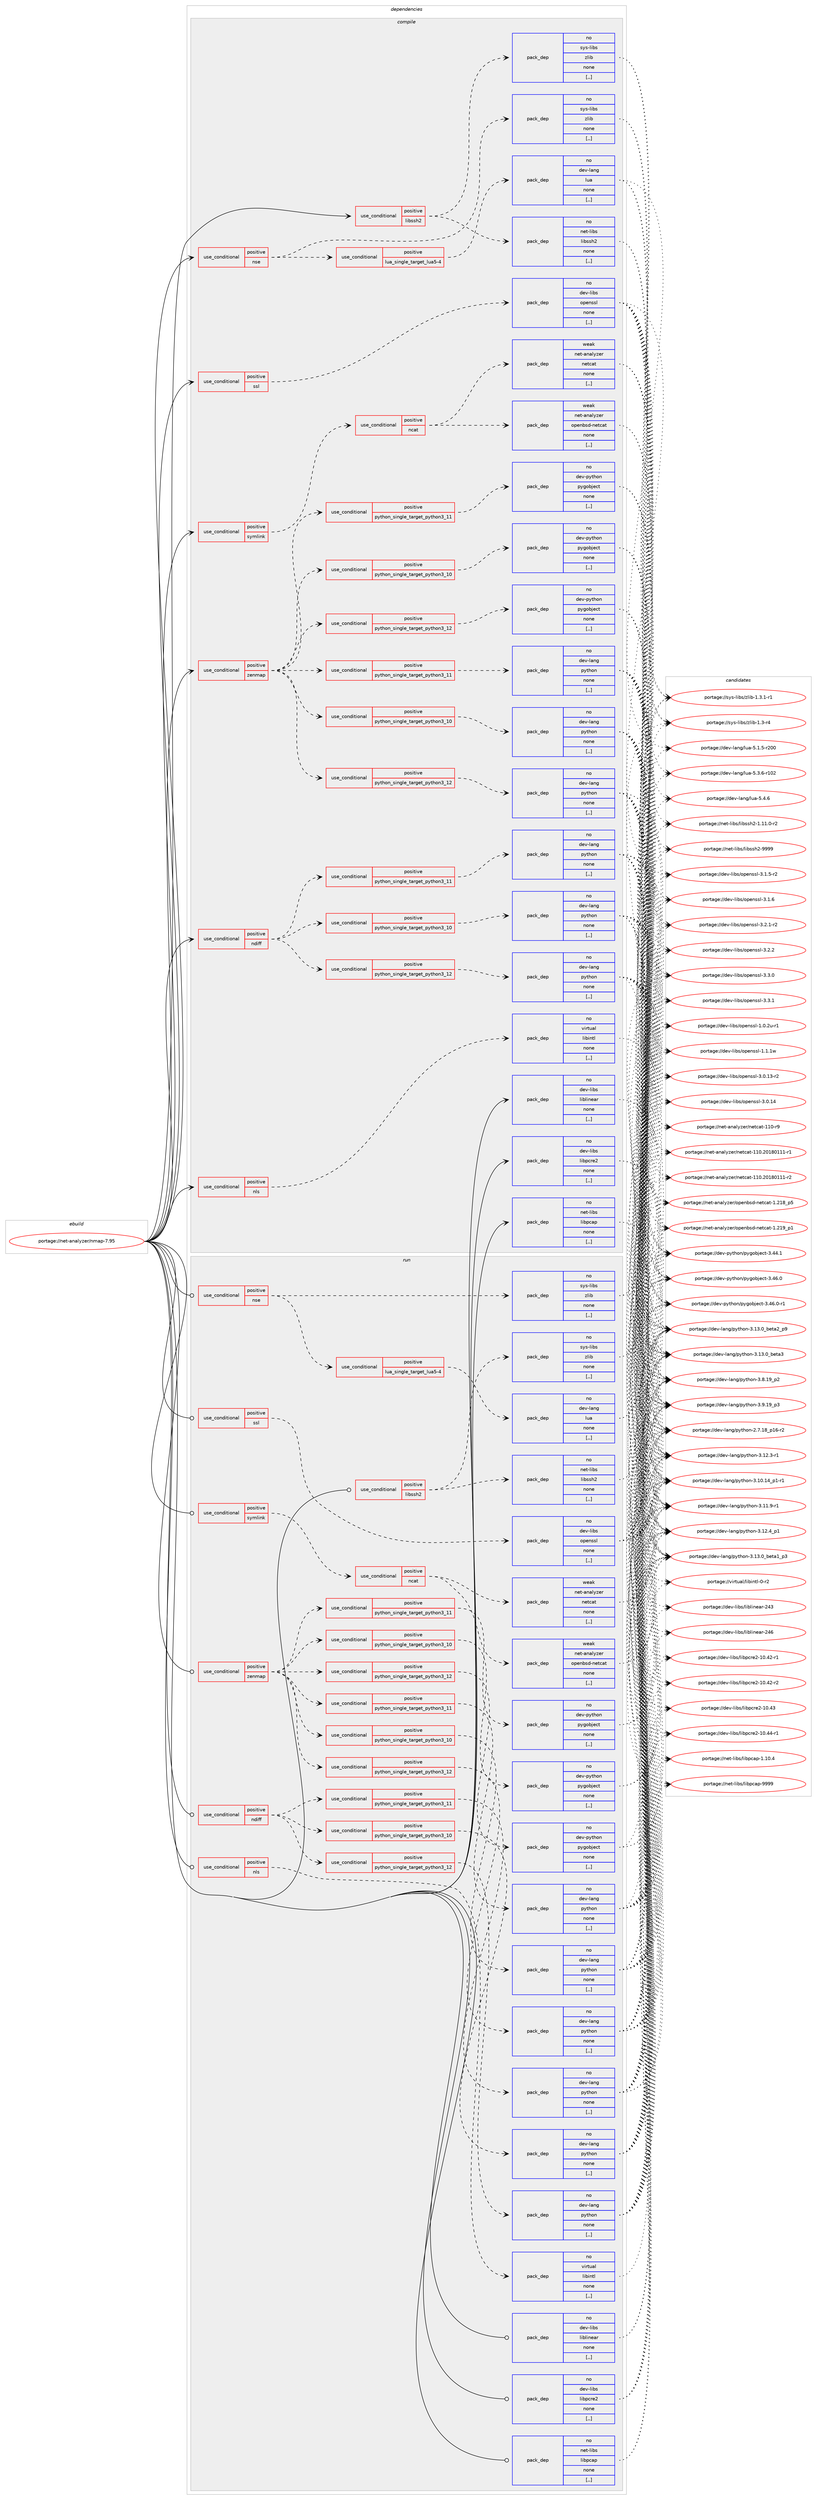 digraph prolog {

# *************
# Graph options
# *************

newrank=true;
concentrate=true;
compound=true;
graph [rankdir=LR,fontname=Helvetica,fontsize=10,ranksep=1.5];#, ranksep=2.5, nodesep=0.2];
edge  [arrowhead=vee];
node  [fontname=Helvetica,fontsize=10];

# **********
# The ebuild
# **********

subgraph cluster_leftcol {
color=gray;
rank=same;
label=<<i>ebuild</i>>;
id [label="portage://net-analyzer/nmap-7.95", color=red, width=4, href="../net-analyzer/nmap-7.95.svg"];
}

# ****************
# The dependencies
# ****************

subgraph cluster_midcol {
color=gray;
label=<<i>dependencies</i>>;
subgraph cluster_compile {
fillcolor="#eeeeee";
style=filled;
label=<<i>compile</i>>;
subgraph cond85473 {
dependency331960 [label=<<TABLE BORDER="0" CELLBORDER="1" CELLSPACING="0" CELLPADDING="4"><TR><TD ROWSPAN="3" CELLPADDING="10">use_conditional</TD></TR><TR><TD>positive</TD></TR><TR><TD>libssh2</TD></TR></TABLE>>, shape=none, color=red];
subgraph pack243961 {
dependency331961 [label=<<TABLE BORDER="0" CELLBORDER="1" CELLSPACING="0" CELLPADDING="4" WIDTH="220"><TR><TD ROWSPAN="6" CELLPADDING="30">pack_dep</TD></TR><TR><TD WIDTH="110">no</TD></TR><TR><TD>net-libs</TD></TR><TR><TD>libssh2</TD></TR><TR><TD>none</TD></TR><TR><TD>[,,]</TD></TR></TABLE>>, shape=none, color=blue];
}
dependency331960:e -> dependency331961:w [weight=20,style="dashed",arrowhead="vee"];
subgraph pack243962 {
dependency331962 [label=<<TABLE BORDER="0" CELLBORDER="1" CELLSPACING="0" CELLPADDING="4" WIDTH="220"><TR><TD ROWSPAN="6" CELLPADDING="30">pack_dep</TD></TR><TR><TD WIDTH="110">no</TD></TR><TR><TD>sys-libs</TD></TR><TR><TD>zlib</TD></TR><TR><TD>none</TD></TR><TR><TD>[,,]</TD></TR></TABLE>>, shape=none, color=blue];
}
dependency331960:e -> dependency331962:w [weight=20,style="dashed",arrowhead="vee"];
}
id:e -> dependency331960:w [weight=20,style="solid",arrowhead="vee"];
subgraph cond85474 {
dependency331963 [label=<<TABLE BORDER="0" CELLBORDER="1" CELLSPACING="0" CELLPADDING="4"><TR><TD ROWSPAN="3" CELLPADDING="10">use_conditional</TD></TR><TR><TD>positive</TD></TR><TR><TD>ndiff</TD></TR></TABLE>>, shape=none, color=red];
subgraph cond85475 {
dependency331964 [label=<<TABLE BORDER="0" CELLBORDER="1" CELLSPACING="0" CELLPADDING="4"><TR><TD ROWSPAN="3" CELLPADDING="10">use_conditional</TD></TR><TR><TD>positive</TD></TR><TR><TD>python_single_target_python3_10</TD></TR></TABLE>>, shape=none, color=red];
subgraph pack243963 {
dependency331965 [label=<<TABLE BORDER="0" CELLBORDER="1" CELLSPACING="0" CELLPADDING="4" WIDTH="220"><TR><TD ROWSPAN="6" CELLPADDING="30">pack_dep</TD></TR><TR><TD WIDTH="110">no</TD></TR><TR><TD>dev-lang</TD></TR><TR><TD>python</TD></TR><TR><TD>none</TD></TR><TR><TD>[,,]</TD></TR></TABLE>>, shape=none, color=blue];
}
dependency331964:e -> dependency331965:w [weight=20,style="dashed",arrowhead="vee"];
}
dependency331963:e -> dependency331964:w [weight=20,style="dashed",arrowhead="vee"];
subgraph cond85476 {
dependency331966 [label=<<TABLE BORDER="0" CELLBORDER="1" CELLSPACING="0" CELLPADDING="4"><TR><TD ROWSPAN="3" CELLPADDING="10">use_conditional</TD></TR><TR><TD>positive</TD></TR><TR><TD>python_single_target_python3_11</TD></TR></TABLE>>, shape=none, color=red];
subgraph pack243964 {
dependency331967 [label=<<TABLE BORDER="0" CELLBORDER="1" CELLSPACING="0" CELLPADDING="4" WIDTH="220"><TR><TD ROWSPAN="6" CELLPADDING="30">pack_dep</TD></TR><TR><TD WIDTH="110">no</TD></TR><TR><TD>dev-lang</TD></TR><TR><TD>python</TD></TR><TR><TD>none</TD></TR><TR><TD>[,,]</TD></TR></TABLE>>, shape=none, color=blue];
}
dependency331966:e -> dependency331967:w [weight=20,style="dashed",arrowhead="vee"];
}
dependency331963:e -> dependency331966:w [weight=20,style="dashed",arrowhead="vee"];
subgraph cond85477 {
dependency331968 [label=<<TABLE BORDER="0" CELLBORDER="1" CELLSPACING="0" CELLPADDING="4"><TR><TD ROWSPAN="3" CELLPADDING="10">use_conditional</TD></TR><TR><TD>positive</TD></TR><TR><TD>python_single_target_python3_12</TD></TR></TABLE>>, shape=none, color=red];
subgraph pack243965 {
dependency331969 [label=<<TABLE BORDER="0" CELLBORDER="1" CELLSPACING="0" CELLPADDING="4" WIDTH="220"><TR><TD ROWSPAN="6" CELLPADDING="30">pack_dep</TD></TR><TR><TD WIDTH="110">no</TD></TR><TR><TD>dev-lang</TD></TR><TR><TD>python</TD></TR><TR><TD>none</TD></TR><TR><TD>[,,]</TD></TR></TABLE>>, shape=none, color=blue];
}
dependency331968:e -> dependency331969:w [weight=20,style="dashed",arrowhead="vee"];
}
dependency331963:e -> dependency331968:w [weight=20,style="dashed",arrowhead="vee"];
}
id:e -> dependency331963:w [weight=20,style="solid",arrowhead="vee"];
subgraph cond85478 {
dependency331970 [label=<<TABLE BORDER="0" CELLBORDER="1" CELLSPACING="0" CELLPADDING="4"><TR><TD ROWSPAN="3" CELLPADDING="10">use_conditional</TD></TR><TR><TD>positive</TD></TR><TR><TD>nls</TD></TR></TABLE>>, shape=none, color=red];
subgraph pack243966 {
dependency331971 [label=<<TABLE BORDER="0" CELLBORDER="1" CELLSPACING="0" CELLPADDING="4" WIDTH="220"><TR><TD ROWSPAN="6" CELLPADDING="30">pack_dep</TD></TR><TR><TD WIDTH="110">no</TD></TR><TR><TD>virtual</TD></TR><TR><TD>libintl</TD></TR><TR><TD>none</TD></TR><TR><TD>[,,]</TD></TR></TABLE>>, shape=none, color=blue];
}
dependency331970:e -> dependency331971:w [weight=20,style="dashed",arrowhead="vee"];
}
id:e -> dependency331970:w [weight=20,style="solid",arrowhead="vee"];
subgraph cond85479 {
dependency331972 [label=<<TABLE BORDER="0" CELLBORDER="1" CELLSPACING="0" CELLPADDING="4"><TR><TD ROWSPAN="3" CELLPADDING="10">use_conditional</TD></TR><TR><TD>positive</TD></TR><TR><TD>nse</TD></TR></TABLE>>, shape=none, color=red];
subgraph cond85480 {
dependency331973 [label=<<TABLE BORDER="0" CELLBORDER="1" CELLSPACING="0" CELLPADDING="4"><TR><TD ROWSPAN="3" CELLPADDING="10">use_conditional</TD></TR><TR><TD>positive</TD></TR><TR><TD>lua_single_target_lua5-4</TD></TR></TABLE>>, shape=none, color=red];
subgraph pack243967 {
dependency331974 [label=<<TABLE BORDER="0" CELLBORDER="1" CELLSPACING="0" CELLPADDING="4" WIDTH="220"><TR><TD ROWSPAN="6" CELLPADDING="30">pack_dep</TD></TR><TR><TD WIDTH="110">no</TD></TR><TR><TD>dev-lang</TD></TR><TR><TD>lua</TD></TR><TR><TD>none</TD></TR><TR><TD>[,,]</TD></TR></TABLE>>, shape=none, color=blue];
}
dependency331973:e -> dependency331974:w [weight=20,style="dashed",arrowhead="vee"];
}
dependency331972:e -> dependency331973:w [weight=20,style="dashed",arrowhead="vee"];
subgraph pack243968 {
dependency331975 [label=<<TABLE BORDER="0" CELLBORDER="1" CELLSPACING="0" CELLPADDING="4" WIDTH="220"><TR><TD ROWSPAN="6" CELLPADDING="30">pack_dep</TD></TR><TR><TD WIDTH="110">no</TD></TR><TR><TD>sys-libs</TD></TR><TR><TD>zlib</TD></TR><TR><TD>none</TD></TR><TR><TD>[,,]</TD></TR></TABLE>>, shape=none, color=blue];
}
dependency331972:e -> dependency331975:w [weight=20,style="dashed",arrowhead="vee"];
}
id:e -> dependency331972:w [weight=20,style="solid",arrowhead="vee"];
subgraph cond85481 {
dependency331976 [label=<<TABLE BORDER="0" CELLBORDER="1" CELLSPACING="0" CELLPADDING="4"><TR><TD ROWSPAN="3" CELLPADDING="10">use_conditional</TD></TR><TR><TD>positive</TD></TR><TR><TD>ssl</TD></TR></TABLE>>, shape=none, color=red];
subgraph pack243969 {
dependency331977 [label=<<TABLE BORDER="0" CELLBORDER="1" CELLSPACING="0" CELLPADDING="4" WIDTH="220"><TR><TD ROWSPAN="6" CELLPADDING="30">pack_dep</TD></TR><TR><TD WIDTH="110">no</TD></TR><TR><TD>dev-libs</TD></TR><TR><TD>openssl</TD></TR><TR><TD>none</TD></TR><TR><TD>[,,]</TD></TR></TABLE>>, shape=none, color=blue];
}
dependency331976:e -> dependency331977:w [weight=20,style="dashed",arrowhead="vee"];
}
id:e -> dependency331976:w [weight=20,style="solid",arrowhead="vee"];
subgraph cond85482 {
dependency331978 [label=<<TABLE BORDER="0" CELLBORDER="1" CELLSPACING="0" CELLPADDING="4"><TR><TD ROWSPAN="3" CELLPADDING="10">use_conditional</TD></TR><TR><TD>positive</TD></TR><TR><TD>symlink</TD></TR></TABLE>>, shape=none, color=red];
subgraph cond85483 {
dependency331979 [label=<<TABLE BORDER="0" CELLBORDER="1" CELLSPACING="0" CELLPADDING="4"><TR><TD ROWSPAN="3" CELLPADDING="10">use_conditional</TD></TR><TR><TD>positive</TD></TR><TR><TD>ncat</TD></TR></TABLE>>, shape=none, color=red];
subgraph pack243970 {
dependency331980 [label=<<TABLE BORDER="0" CELLBORDER="1" CELLSPACING="0" CELLPADDING="4" WIDTH="220"><TR><TD ROWSPAN="6" CELLPADDING="30">pack_dep</TD></TR><TR><TD WIDTH="110">weak</TD></TR><TR><TD>net-analyzer</TD></TR><TR><TD>netcat</TD></TR><TR><TD>none</TD></TR><TR><TD>[,,]</TD></TR></TABLE>>, shape=none, color=blue];
}
dependency331979:e -> dependency331980:w [weight=20,style="dashed",arrowhead="vee"];
subgraph pack243971 {
dependency331981 [label=<<TABLE BORDER="0" CELLBORDER="1" CELLSPACING="0" CELLPADDING="4" WIDTH="220"><TR><TD ROWSPAN="6" CELLPADDING="30">pack_dep</TD></TR><TR><TD WIDTH="110">weak</TD></TR><TR><TD>net-analyzer</TD></TR><TR><TD>openbsd-netcat</TD></TR><TR><TD>none</TD></TR><TR><TD>[,,]</TD></TR></TABLE>>, shape=none, color=blue];
}
dependency331979:e -> dependency331981:w [weight=20,style="dashed",arrowhead="vee"];
}
dependency331978:e -> dependency331979:w [weight=20,style="dashed",arrowhead="vee"];
}
id:e -> dependency331978:w [weight=20,style="solid",arrowhead="vee"];
subgraph cond85484 {
dependency331982 [label=<<TABLE BORDER="0" CELLBORDER="1" CELLSPACING="0" CELLPADDING="4"><TR><TD ROWSPAN="3" CELLPADDING="10">use_conditional</TD></TR><TR><TD>positive</TD></TR><TR><TD>zenmap</TD></TR></TABLE>>, shape=none, color=red];
subgraph cond85485 {
dependency331983 [label=<<TABLE BORDER="0" CELLBORDER="1" CELLSPACING="0" CELLPADDING="4"><TR><TD ROWSPAN="3" CELLPADDING="10">use_conditional</TD></TR><TR><TD>positive</TD></TR><TR><TD>python_single_target_python3_10</TD></TR></TABLE>>, shape=none, color=red];
subgraph pack243972 {
dependency331984 [label=<<TABLE BORDER="0" CELLBORDER="1" CELLSPACING="0" CELLPADDING="4" WIDTH="220"><TR><TD ROWSPAN="6" CELLPADDING="30">pack_dep</TD></TR><TR><TD WIDTH="110">no</TD></TR><TR><TD>dev-lang</TD></TR><TR><TD>python</TD></TR><TR><TD>none</TD></TR><TR><TD>[,,]</TD></TR></TABLE>>, shape=none, color=blue];
}
dependency331983:e -> dependency331984:w [weight=20,style="dashed",arrowhead="vee"];
}
dependency331982:e -> dependency331983:w [weight=20,style="dashed",arrowhead="vee"];
subgraph cond85486 {
dependency331985 [label=<<TABLE BORDER="0" CELLBORDER="1" CELLSPACING="0" CELLPADDING="4"><TR><TD ROWSPAN="3" CELLPADDING="10">use_conditional</TD></TR><TR><TD>positive</TD></TR><TR><TD>python_single_target_python3_11</TD></TR></TABLE>>, shape=none, color=red];
subgraph pack243973 {
dependency331986 [label=<<TABLE BORDER="0" CELLBORDER="1" CELLSPACING="0" CELLPADDING="4" WIDTH="220"><TR><TD ROWSPAN="6" CELLPADDING="30">pack_dep</TD></TR><TR><TD WIDTH="110">no</TD></TR><TR><TD>dev-lang</TD></TR><TR><TD>python</TD></TR><TR><TD>none</TD></TR><TR><TD>[,,]</TD></TR></TABLE>>, shape=none, color=blue];
}
dependency331985:e -> dependency331986:w [weight=20,style="dashed",arrowhead="vee"];
}
dependency331982:e -> dependency331985:w [weight=20,style="dashed",arrowhead="vee"];
subgraph cond85487 {
dependency331987 [label=<<TABLE BORDER="0" CELLBORDER="1" CELLSPACING="0" CELLPADDING="4"><TR><TD ROWSPAN="3" CELLPADDING="10">use_conditional</TD></TR><TR><TD>positive</TD></TR><TR><TD>python_single_target_python3_12</TD></TR></TABLE>>, shape=none, color=red];
subgraph pack243974 {
dependency331988 [label=<<TABLE BORDER="0" CELLBORDER="1" CELLSPACING="0" CELLPADDING="4" WIDTH="220"><TR><TD ROWSPAN="6" CELLPADDING="30">pack_dep</TD></TR><TR><TD WIDTH="110">no</TD></TR><TR><TD>dev-lang</TD></TR><TR><TD>python</TD></TR><TR><TD>none</TD></TR><TR><TD>[,,]</TD></TR></TABLE>>, shape=none, color=blue];
}
dependency331987:e -> dependency331988:w [weight=20,style="dashed",arrowhead="vee"];
}
dependency331982:e -> dependency331987:w [weight=20,style="dashed",arrowhead="vee"];
subgraph cond85488 {
dependency331989 [label=<<TABLE BORDER="0" CELLBORDER="1" CELLSPACING="0" CELLPADDING="4"><TR><TD ROWSPAN="3" CELLPADDING="10">use_conditional</TD></TR><TR><TD>positive</TD></TR><TR><TD>python_single_target_python3_10</TD></TR></TABLE>>, shape=none, color=red];
subgraph pack243975 {
dependency331990 [label=<<TABLE BORDER="0" CELLBORDER="1" CELLSPACING="0" CELLPADDING="4" WIDTH="220"><TR><TD ROWSPAN="6" CELLPADDING="30">pack_dep</TD></TR><TR><TD WIDTH="110">no</TD></TR><TR><TD>dev-python</TD></TR><TR><TD>pygobject</TD></TR><TR><TD>none</TD></TR><TR><TD>[,,]</TD></TR></TABLE>>, shape=none, color=blue];
}
dependency331989:e -> dependency331990:w [weight=20,style="dashed",arrowhead="vee"];
}
dependency331982:e -> dependency331989:w [weight=20,style="dashed",arrowhead="vee"];
subgraph cond85489 {
dependency331991 [label=<<TABLE BORDER="0" CELLBORDER="1" CELLSPACING="0" CELLPADDING="4"><TR><TD ROWSPAN="3" CELLPADDING="10">use_conditional</TD></TR><TR><TD>positive</TD></TR><TR><TD>python_single_target_python3_11</TD></TR></TABLE>>, shape=none, color=red];
subgraph pack243976 {
dependency331992 [label=<<TABLE BORDER="0" CELLBORDER="1" CELLSPACING="0" CELLPADDING="4" WIDTH="220"><TR><TD ROWSPAN="6" CELLPADDING="30">pack_dep</TD></TR><TR><TD WIDTH="110">no</TD></TR><TR><TD>dev-python</TD></TR><TR><TD>pygobject</TD></TR><TR><TD>none</TD></TR><TR><TD>[,,]</TD></TR></TABLE>>, shape=none, color=blue];
}
dependency331991:e -> dependency331992:w [weight=20,style="dashed",arrowhead="vee"];
}
dependency331982:e -> dependency331991:w [weight=20,style="dashed",arrowhead="vee"];
subgraph cond85490 {
dependency331993 [label=<<TABLE BORDER="0" CELLBORDER="1" CELLSPACING="0" CELLPADDING="4"><TR><TD ROWSPAN="3" CELLPADDING="10">use_conditional</TD></TR><TR><TD>positive</TD></TR><TR><TD>python_single_target_python3_12</TD></TR></TABLE>>, shape=none, color=red];
subgraph pack243977 {
dependency331994 [label=<<TABLE BORDER="0" CELLBORDER="1" CELLSPACING="0" CELLPADDING="4" WIDTH="220"><TR><TD ROWSPAN="6" CELLPADDING="30">pack_dep</TD></TR><TR><TD WIDTH="110">no</TD></TR><TR><TD>dev-python</TD></TR><TR><TD>pygobject</TD></TR><TR><TD>none</TD></TR><TR><TD>[,,]</TD></TR></TABLE>>, shape=none, color=blue];
}
dependency331993:e -> dependency331994:w [weight=20,style="dashed",arrowhead="vee"];
}
dependency331982:e -> dependency331993:w [weight=20,style="dashed",arrowhead="vee"];
}
id:e -> dependency331982:w [weight=20,style="solid",arrowhead="vee"];
subgraph pack243978 {
dependency331995 [label=<<TABLE BORDER="0" CELLBORDER="1" CELLSPACING="0" CELLPADDING="4" WIDTH="220"><TR><TD ROWSPAN="6" CELLPADDING="30">pack_dep</TD></TR><TR><TD WIDTH="110">no</TD></TR><TR><TD>dev-libs</TD></TR><TR><TD>liblinear</TD></TR><TR><TD>none</TD></TR><TR><TD>[,,]</TD></TR></TABLE>>, shape=none, color=blue];
}
id:e -> dependency331995:w [weight=20,style="solid",arrowhead="vee"];
subgraph pack243979 {
dependency331996 [label=<<TABLE BORDER="0" CELLBORDER="1" CELLSPACING="0" CELLPADDING="4" WIDTH="220"><TR><TD ROWSPAN="6" CELLPADDING="30">pack_dep</TD></TR><TR><TD WIDTH="110">no</TD></TR><TR><TD>dev-libs</TD></TR><TR><TD>libpcre2</TD></TR><TR><TD>none</TD></TR><TR><TD>[,,]</TD></TR></TABLE>>, shape=none, color=blue];
}
id:e -> dependency331996:w [weight=20,style="solid",arrowhead="vee"];
subgraph pack243980 {
dependency331997 [label=<<TABLE BORDER="0" CELLBORDER="1" CELLSPACING="0" CELLPADDING="4" WIDTH="220"><TR><TD ROWSPAN="6" CELLPADDING="30">pack_dep</TD></TR><TR><TD WIDTH="110">no</TD></TR><TR><TD>net-libs</TD></TR><TR><TD>libpcap</TD></TR><TR><TD>none</TD></TR><TR><TD>[,,]</TD></TR></TABLE>>, shape=none, color=blue];
}
id:e -> dependency331997:w [weight=20,style="solid",arrowhead="vee"];
}
subgraph cluster_compileandrun {
fillcolor="#eeeeee";
style=filled;
label=<<i>compile and run</i>>;
}
subgraph cluster_run {
fillcolor="#eeeeee";
style=filled;
label=<<i>run</i>>;
subgraph cond85491 {
dependency331998 [label=<<TABLE BORDER="0" CELLBORDER="1" CELLSPACING="0" CELLPADDING="4"><TR><TD ROWSPAN="3" CELLPADDING="10">use_conditional</TD></TR><TR><TD>positive</TD></TR><TR><TD>libssh2</TD></TR></TABLE>>, shape=none, color=red];
subgraph pack243981 {
dependency331999 [label=<<TABLE BORDER="0" CELLBORDER="1" CELLSPACING="0" CELLPADDING="4" WIDTH="220"><TR><TD ROWSPAN="6" CELLPADDING="30">pack_dep</TD></TR><TR><TD WIDTH="110">no</TD></TR><TR><TD>net-libs</TD></TR><TR><TD>libssh2</TD></TR><TR><TD>none</TD></TR><TR><TD>[,,]</TD></TR></TABLE>>, shape=none, color=blue];
}
dependency331998:e -> dependency331999:w [weight=20,style="dashed",arrowhead="vee"];
subgraph pack243982 {
dependency332000 [label=<<TABLE BORDER="0" CELLBORDER="1" CELLSPACING="0" CELLPADDING="4" WIDTH="220"><TR><TD ROWSPAN="6" CELLPADDING="30">pack_dep</TD></TR><TR><TD WIDTH="110">no</TD></TR><TR><TD>sys-libs</TD></TR><TR><TD>zlib</TD></TR><TR><TD>none</TD></TR><TR><TD>[,,]</TD></TR></TABLE>>, shape=none, color=blue];
}
dependency331998:e -> dependency332000:w [weight=20,style="dashed",arrowhead="vee"];
}
id:e -> dependency331998:w [weight=20,style="solid",arrowhead="odot"];
subgraph cond85492 {
dependency332001 [label=<<TABLE BORDER="0" CELLBORDER="1" CELLSPACING="0" CELLPADDING="4"><TR><TD ROWSPAN="3" CELLPADDING="10">use_conditional</TD></TR><TR><TD>positive</TD></TR><TR><TD>ndiff</TD></TR></TABLE>>, shape=none, color=red];
subgraph cond85493 {
dependency332002 [label=<<TABLE BORDER="0" CELLBORDER="1" CELLSPACING="0" CELLPADDING="4"><TR><TD ROWSPAN="3" CELLPADDING="10">use_conditional</TD></TR><TR><TD>positive</TD></TR><TR><TD>python_single_target_python3_10</TD></TR></TABLE>>, shape=none, color=red];
subgraph pack243983 {
dependency332003 [label=<<TABLE BORDER="0" CELLBORDER="1" CELLSPACING="0" CELLPADDING="4" WIDTH="220"><TR><TD ROWSPAN="6" CELLPADDING="30">pack_dep</TD></TR><TR><TD WIDTH="110">no</TD></TR><TR><TD>dev-lang</TD></TR><TR><TD>python</TD></TR><TR><TD>none</TD></TR><TR><TD>[,,]</TD></TR></TABLE>>, shape=none, color=blue];
}
dependency332002:e -> dependency332003:w [weight=20,style="dashed",arrowhead="vee"];
}
dependency332001:e -> dependency332002:w [weight=20,style="dashed",arrowhead="vee"];
subgraph cond85494 {
dependency332004 [label=<<TABLE BORDER="0" CELLBORDER="1" CELLSPACING="0" CELLPADDING="4"><TR><TD ROWSPAN="3" CELLPADDING="10">use_conditional</TD></TR><TR><TD>positive</TD></TR><TR><TD>python_single_target_python3_11</TD></TR></TABLE>>, shape=none, color=red];
subgraph pack243984 {
dependency332005 [label=<<TABLE BORDER="0" CELLBORDER="1" CELLSPACING="0" CELLPADDING="4" WIDTH="220"><TR><TD ROWSPAN="6" CELLPADDING="30">pack_dep</TD></TR><TR><TD WIDTH="110">no</TD></TR><TR><TD>dev-lang</TD></TR><TR><TD>python</TD></TR><TR><TD>none</TD></TR><TR><TD>[,,]</TD></TR></TABLE>>, shape=none, color=blue];
}
dependency332004:e -> dependency332005:w [weight=20,style="dashed",arrowhead="vee"];
}
dependency332001:e -> dependency332004:w [weight=20,style="dashed",arrowhead="vee"];
subgraph cond85495 {
dependency332006 [label=<<TABLE BORDER="0" CELLBORDER="1" CELLSPACING="0" CELLPADDING="4"><TR><TD ROWSPAN="3" CELLPADDING="10">use_conditional</TD></TR><TR><TD>positive</TD></TR><TR><TD>python_single_target_python3_12</TD></TR></TABLE>>, shape=none, color=red];
subgraph pack243985 {
dependency332007 [label=<<TABLE BORDER="0" CELLBORDER="1" CELLSPACING="0" CELLPADDING="4" WIDTH="220"><TR><TD ROWSPAN="6" CELLPADDING="30">pack_dep</TD></TR><TR><TD WIDTH="110">no</TD></TR><TR><TD>dev-lang</TD></TR><TR><TD>python</TD></TR><TR><TD>none</TD></TR><TR><TD>[,,]</TD></TR></TABLE>>, shape=none, color=blue];
}
dependency332006:e -> dependency332007:w [weight=20,style="dashed",arrowhead="vee"];
}
dependency332001:e -> dependency332006:w [weight=20,style="dashed",arrowhead="vee"];
}
id:e -> dependency332001:w [weight=20,style="solid",arrowhead="odot"];
subgraph cond85496 {
dependency332008 [label=<<TABLE BORDER="0" CELLBORDER="1" CELLSPACING="0" CELLPADDING="4"><TR><TD ROWSPAN="3" CELLPADDING="10">use_conditional</TD></TR><TR><TD>positive</TD></TR><TR><TD>nls</TD></TR></TABLE>>, shape=none, color=red];
subgraph pack243986 {
dependency332009 [label=<<TABLE BORDER="0" CELLBORDER="1" CELLSPACING="0" CELLPADDING="4" WIDTH="220"><TR><TD ROWSPAN="6" CELLPADDING="30">pack_dep</TD></TR><TR><TD WIDTH="110">no</TD></TR><TR><TD>virtual</TD></TR><TR><TD>libintl</TD></TR><TR><TD>none</TD></TR><TR><TD>[,,]</TD></TR></TABLE>>, shape=none, color=blue];
}
dependency332008:e -> dependency332009:w [weight=20,style="dashed",arrowhead="vee"];
}
id:e -> dependency332008:w [weight=20,style="solid",arrowhead="odot"];
subgraph cond85497 {
dependency332010 [label=<<TABLE BORDER="0" CELLBORDER="1" CELLSPACING="0" CELLPADDING="4"><TR><TD ROWSPAN="3" CELLPADDING="10">use_conditional</TD></TR><TR><TD>positive</TD></TR><TR><TD>nse</TD></TR></TABLE>>, shape=none, color=red];
subgraph cond85498 {
dependency332011 [label=<<TABLE BORDER="0" CELLBORDER="1" CELLSPACING="0" CELLPADDING="4"><TR><TD ROWSPAN="3" CELLPADDING="10">use_conditional</TD></TR><TR><TD>positive</TD></TR><TR><TD>lua_single_target_lua5-4</TD></TR></TABLE>>, shape=none, color=red];
subgraph pack243987 {
dependency332012 [label=<<TABLE BORDER="0" CELLBORDER="1" CELLSPACING="0" CELLPADDING="4" WIDTH="220"><TR><TD ROWSPAN="6" CELLPADDING="30">pack_dep</TD></TR><TR><TD WIDTH="110">no</TD></TR><TR><TD>dev-lang</TD></TR><TR><TD>lua</TD></TR><TR><TD>none</TD></TR><TR><TD>[,,]</TD></TR></TABLE>>, shape=none, color=blue];
}
dependency332011:e -> dependency332012:w [weight=20,style="dashed",arrowhead="vee"];
}
dependency332010:e -> dependency332011:w [weight=20,style="dashed",arrowhead="vee"];
subgraph pack243988 {
dependency332013 [label=<<TABLE BORDER="0" CELLBORDER="1" CELLSPACING="0" CELLPADDING="4" WIDTH="220"><TR><TD ROWSPAN="6" CELLPADDING="30">pack_dep</TD></TR><TR><TD WIDTH="110">no</TD></TR><TR><TD>sys-libs</TD></TR><TR><TD>zlib</TD></TR><TR><TD>none</TD></TR><TR><TD>[,,]</TD></TR></TABLE>>, shape=none, color=blue];
}
dependency332010:e -> dependency332013:w [weight=20,style="dashed",arrowhead="vee"];
}
id:e -> dependency332010:w [weight=20,style="solid",arrowhead="odot"];
subgraph cond85499 {
dependency332014 [label=<<TABLE BORDER="0" CELLBORDER="1" CELLSPACING="0" CELLPADDING="4"><TR><TD ROWSPAN="3" CELLPADDING="10">use_conditional</TD></TR><TR><TD>positive</TD></TR><TR><TD>ssl</TD></TR></TABLE>>, shape=none, color=red];
subgraph pack243989 {
dependency332015 [label=<<TABLE BORDER="0" CELLBORDER="1" CELLSPACING="0" CELLPADDING="4" WIDTH="220"><TR><TD ROWSPAN="6" CELLPADDING="30">pack_dep</TD></TR><TR><TD WIDTH="110">no</TD></TR><TR><TD>dev-libs</TD></TR><TR><TD>openssl</TD></TR><TR><TD>none</TD></TR><TR><TD>[,,]</TD></TR></TABLE>>, shape=none, color=blue];
}
dependency332014:e -> dependency332015:w [weight=20,style="dashed",arrowhead="vee"];
}
id:e -> dependency332014:w [weight=20,style="solid",arrowhead="odot"];
subgraph cond85500 {
dependency332016 [label=<<TABLE BORDER="0" CELLBORDER="1" CELLSPACING="0" CELLPADDING="4"><TR><TD ROWSPAN="3" CELLPADDING="10">use_conditional</TD></TR><TR><TD>positive</TD></TR><TR><TD>symlink</TD></TR></TABLE>>, shape=none, color=red];
subgraph cond85501 {
dependency332017 [label=<<TABLE BORDER="0" CELLBORDER="1" CELLSPACING="0" CELLPADDING="4"><TR><TD ROWSPAN="3" CELLPADDING="10">use_conditional</TD></TR><TR><TD>positive</TD></TR><TR><TD>ncat</TD></TR></TABLE>>, shape=none, color=red];
subgraph pack243990 {
dependency332018 [label=<<TABLE BORDER="0" CELLBORDER="1" CELLSPACING="0" CELLPADDING="4" WIDTH="220"><TR><TD ROWSPAN="6" CELLPADDING="30">pack_dep</TD></TR><TR><TD WIDTH="110">weak</TD></TR><TR><TD>net-analyzer</TD></TR><TR><TD>netcat</TD></TR><TR><TD>none</TD></TR><TR><TD>[,,]</TD></TR></TABLE>>, shape=none, color=blue];
}
dependency332017:e -> dependency332018:w [weight=20,style="dashed",arrowhead="vee"];
subgraph pack243991 {
dependency332019 [label=<<TABLE BORDER="0" CELLBORDER="1" CELLSPACING="0" CELLPADDING="4" WIDTH="220"><TR><TD ROWSPAN="6" CELLPADDING="30">pack_dep</TD></TR><TR><TD WIDTH="110">weak</TD></TR><TR><TD>net-analyzer</TD></TR><TR><TD>openbsd-netcat</TD></TR><TR><TD>none</TD></TR><TR><TD>[,,]</TD></TR></TABLE>>, shape=none, color=blue];
}
dependency332017:e -> dependency332019:w [weight=20,style="dashed",arrowhead="vee"];
}
dependency332016:e -> dependency332017:w [weight=20,style="dashed",arrowhead="vee"];
}
id:e -> dependency332016:w [weight=20,style="solid",arrowhead="odot"];
subgraph cond85502 {
dependency332020 [label=<<TABLE BORDER="0" CELLBORDER="1" CELLSPACING="0" CELLPADDING="4"><TR><TD ROWSPAN="3" CELLPADDING="10">use_conditional</TD></TR><TR><TD>positive</TD></TR><TR><TD>zenmap</TD></TR></TABLE>>, shape=none, color=red];
subgraph cond85503 {
dependency332021 [label=<<TABLE BORDER="0" CELLBORDER="1" CELLSPACING="0" CELLPADDING="4"><TR><TD ROWSPAN="3" CELLPADDING="10">use_conditional</TD></TR><TR><TD>positive</TD></TR><TR><TD>python_single_target_python3_10</TD></TR></TABLE>>, shape=none, color=red];
subgraph pack243992 {
dependency332022 [label=<<TABLE BORDER="0" CELLBORDER="1" CELLSPACING="0" CELLPADDING="4" WIDTH="220"><TR><TD ROWSPAN="6" CELLPADDING="30">pack_dep</TD></TR><TR><TD WIDTH="110">no</TD></TR><TR><TD>dev-lang</TD></TR><TR><TD>python</TD></TR><TR><TD>none</TD></TR><TR><TD>[,,]</TD></TR></TABLE>>, shape=none, color=blue];
}
dependency332021:e -> dependency332022:w [weight=20,style="dashed",arrowhead="vee"];
}
dependency332020:e -> dependency332021:w [weight=20,style="dashed",arrowhead="vee"];
subgraph cond85504 {
dependency332023 [label=<<TABLE BORDER="0" CELLBORDER="1" CELLSPACING="0" CELLPADDING="4"><TR><TD ROWSPAN="3" CELLPADDING="10">use_conditional</TD></TR><TR><TD>positive</TD></TR><TR><TD>python_single_target_python3_11</TD></TR></TABLE>>, shape=none, color=red];
subgraph pack243993 {
dependency332024 [label=<<TABLE BORDER="0" CELLBORDER="1" CELLSPACING="0" CELLPADDING="4" WIDTH="220"><TR><TD ROWSPAN="6" CELLPADDING="30">pack_dep</TD></TR><TR><TD WIDTH="110">no</TD></TR><TR><TD>dev-lang</TD></TR><TR><TD>python</TD></TR><TR><TD>none</TD></TR><TR><TD>[,,]</TD></TR></TABLE>>, shape=none, color=blue];
}
dependency332023:e -> dependency332024:w [weight=20,style="dashed",arrowhead="vee"];
}
dependency332020:e -> dependency332023:w [weight=20,style="dashed",arrowhead="vee"];
subgraph cond85505 {
dependency332025 [label=<<TABLE BORDER="0" CELLBORDER="1" CELLSPACING="0" CELLPADDING="4"><TR><TD ROWSPAN="3" CELLPADDING="10">use_conditional</TD></TR><TR><TD>positive</TD></TR><TR><TD>python_single_target_python3_12</TD></TR></TABLE>>, shape=none, color=red];
subgraph pack243994 {
dependency332026 [label=<<TABLE BORDER="0" CELLBORDER="1" CELLSPACING="0" CELLPADDING="4" WIDTH="220"><TR><TD ROWSPAN="6" CELLPADDING="30">pack_dep</TD></TR><TR><TD WIDTH="110">no</TD></TR><TR><TD>dev-lang</TD></TR><TR><TD>python</TD></TR><TR><TD>none</TD></TR><TR><TD>[,,]</TD></TR></TABLE>>, shape=none, color=blue];
}
dependency332025:e -> dependency332026:w [weight=20,style="dashed",arrowhead="vee"];
}
dependency332020:e -> dependency332025:w [weight=20,style="dashed",arrowhead="vee"];
subgraph cond85506 {
dependency332027 [label=<<TABLE BORDER="0" CELLBORDER="1" CELLSPACING="0" CELLPADDING="4"><TR><TD ROWSPAN="3" CELLPADDING="10">use_conditional</TD></TR><TR><TD>positive</TD></TR><TR><TD>python_single_target_python3_10</TD></TR></TABLE>>, shape=none, color=red];
subgraph pack243995 {
dependency332028 [label=<<TABLE BORDER="0" CELLBORDER="1" CELLSPACING="0" CELLPADDING="4" WIDTH="220"><TR><TD ROWSPAN="6" CELLPADDING="30">pack_dep</TD></TR><TR><TD WIDTH="110">no</TD></TR><TR><TD>dev-python</TD></TR><TR><TD>pygobject</TD></TR><TR><TD>none</TD></TR><TR><TD>[,,]</TD></TR></TABLE>>, shape=none, color=blue];
}
dependency332027:e -> dependency332028:w [weight=20,style="dashed",arrowhead="vee"];
}
dependency332020:e -> dependency332027:w [weight=20,style="dashed",arrowhead="vee"];
subgraph cond85507 {
dependency332029 [label=<<TABLE BORDER="0" CELLBORDER="1" CELLSPACING="0" CELLPADDING="4"><TR><TD ROWSPAN="3" CELLPADDING="10">use_conditional</TD></TR><TR><TD>positive</TD></TR><TR><TD>python_single_target_python3_11</TD></TR></TABLE>>, shape=none, color=red];
subgraph pack243996 {
dependency332030 [label=<<TABLE BORDER="0" CELLBORDER="1" CELLSPACING="0" CELLPADDING="4" WIDTH="220"><TR><TD ROWSPAN="6" CELLPADDING="30">pack_dep</TD></TR><TR><TD WIDTH="110">no</TD></TR><TR><TD>dev-python</TD></TR><TR><TD>pygobject</TD></TR><TR><TD>none</TD></TR><TR><TD>[,,]</TD></TR></TABLE>>, shape=none, color=blue];
}
dependency332029:e -> dependency332030:w [weight=20,style="dashed",arrowhead="vee"];
}
dependency332020:e -> dependency332029:w [weight=20,style="dashed",arrowhead="vee"];
subgraph cond85508 {
dependency332031 [label=<<TABLE BORDER="0" CELLBORDER="1" CELLSPACING="0" CELLPADDING="4"><TR><TD ROWSPAN="3" CELLPADDING="10">use_conditional</TD></TR><TR><TD>positive</TD></TR><TR><TD>python_single_target_python3_12</TD></TR></TABLE>>, shape=none, color=red];
subgraph pack243997 {
dependency332032 [label=<<TABLE BORDER="0" CELLBORDER="1" CELLSPACING="0" CELLPADDING="4" WIDTH="220"><TR><TD ROWSPAN="6" CELLPADDING="30">pack_dep</TD></TR><TR><TD WIDTH="110">no</TD></TR><TR><TD>dev-python</TD></TR><TR><TD>pygobject</TD></TR><TR><TD>none</TD></TR><TR><TD>[,,]</TD></TR></TABLE>>, shape=none, color=blue];
}
dependency332031:e -> dependency332032:w [weight=20,style="dashed",arrowhead="vee"];
}
dependency332020:e -> dependency332031:w [weight=20,style="dashed",arrowhead="vee"];
}
id:e -> dependency332020:w [weight=20,style="solid",arrowhead="odot"];
subgraph pack243998 {
dependency332033 [label=<<TABLE BORDER="0" CELLBORDER="1" CELLSPACING="0" CELLPADDING="4" WIDTH="220"><TR><TD ROWSPAN="6" CELLPADDING="30">pack_dep</TD></TR><TR><TD WIDTH="110">no</TD></TR><TR><TD>dev-libs</TD></TR><TR><TD>liblinear</TD></TR><TR><TD>none</TD></TR><TR><TD>[,,]</TD></TR></TABLE>>, shape=none, color=blue];
}
id:e -> dependency332033:w [weight=20,style="solid",arrowhead="odot"];
subgraph pack243999 {
dependency332034 [label=<<TABLE BORDER="0" CELLBORDER="1" CELLSPACING="0" CELLPADDING="4" WIDTH="220"><TR><TD ROWSPAN="6" CELLPADDING="30">pack_dep</TD></TR><TR><TD WIDTH="110">no</TD></TR><TR><TD>dev-libs</TD></TR><TR><TD>libpcre2</TD></TR><TR><TD>none</TD></TR><TR><TD>[,,]</TD></TR></TABLE>>, shape=none, color=blue];
}
id:e -> dependency332034:w [weight=20,style="solid",arrowhead="odot"];
subgraph pack244000 {
dependency332035 [label=<<TABLE BORDER="0" CELLBORDER="1" CELLSPACING="0" CELLPADDING="4" WIDTH="220"><TR><TD ROWSPAN="6" CELLPADDING="30">pack_dep</TD></TR><TR><TD WIDTH="110">no</TD></TR><TR><TD>net-libs</TD></TR><TR><TD>libpcap</TD></TR><TR><TD>none</TD></TR><TR><TD>[,,]</TD></TR></TABLE>>, shape=none, color=blue];
}
id:e -> dependency332035:w [weight=20,style="solid",arrowhead="odot"];
}
}

# **************
# The candidates
# **************

subgraph cluster_choices {
rank=same;
color=gray;
label=<<i>candidates</i>>;

subgraph choice243961 {
color=black;
nodesep=1;
choice1101011164510810598115471081059811511510450454946494946484511450 [label="portage://net-libs/libssh2-1.11.0-r2", color=red, width=4,href="../net-libs/libssh2-1.11.0-r2.svg"];
choice11010111645108105981154710810598115115104504557575757 [label="portage://net-libs/libssh2-9999", color=red, width=4,href="../net-libs/libssh2-9999.svg"];
dependency331961:e -> choice1101011164510810598115471081059811511510450454946494946484511450:w [style=dotted,weight="100"];
dependency331961:e -> choice11010111645108105981154710810598115115104504557575757:w [style=dotted,weight="100"];
}
subgraph choice243962 {
color=black;
nodesep=1;
choice11512111545108105981154712210810598454946514511452 [label="portage://sys-libs/zlib-1.3-r4", color=red, width=4,href="../sys-libs/zlib-1.3-r4.svg"];
choice115121115451081059811547122108105984549465146494511449 [label="portage://sys-libs/zlib-1.3.1-r1", color=red, width=4,href="../sys-libs/zlib-1.3.1-r1.svg"];
dependency331962:e -> choice11512111545108105981154712210810598454946514511452:w [style=dotted,weight="100"];
dependency331962:e -> choice115121115451081059811547122108105984549465146494511449:w [style=dotted,weight="100"];
}
subgraph choice243963 {
color=black;
nodesep=1;
choice100101118451089711010347112121116104111110455046554649569511249544511450 [label="portage://dev-lang/python-2.7.18_p16-r2", color=red, width=4,href="../dev-lang/python-2.7.18_p16-r2.svg"];
choice100101118451089711010347112121116104111110455146494846495295112494511449 [label="portage://dev-lang/python-3.10.14_p1-r1", color=red, width=4,href="../dev-lang/python-3.10.14_p1-r1.svg"];
choice100101118451089711010347112121116104111110455146494946574511449 [label="portage://dev-lang/python-3.11.9-r1", color=red, width=4,href="../dev-lang/python-3.11.9-r1.svg"];
choice100101118451089711010347112121116104111110455146495046514511449 [label="portage://dev-lang/python-3.12.3-r1", color=red, width=4,href="../dev-lang/python-3.12.3-r1.svg"];
choice100101118451089711010347112121116104111110455146495046529511249 [label="portage://dev-lang/python-3.12.4_p1", color=red, width=4,href="../dev-lang/python-3.12.4_p1.svg"];
choice10010111845108971101034711212111610411111045514649514648959810111697499511251 [label="portage://dev-lang/python-3.13.0_beta1_p3", color=red, width=4,href="../dev-lang/python-3.13.0_beta1_p3.svg"];
choice10010111845108971101034711212111610411111045514649514648959810111697509511257 [label="portage://dev-lang/python-3.13.0_beta2_p9", color=red, width=4,href="../dev-lang/python-3.13.0_beta2_p9.svg"];
choice1001011184510897110103471121211161041111104551464951464895981011169751 [label="portage://dev-lang/python-3.13.0_beta3", color=red, width=4,href="../dev-lang/python-3.13.0_beta3.svg"];
choice100101118451089711010347112121116104111110455146564649579511250 [label="portage://dev-lang/python-3.8.19_p2", color=red, width=4,href="../dev-lang/python-3.8.19_p2.svg"];
choice100101118451089711010347112121116104111110455146574649579511251 [label="portage://dev-lang/python-3.9.19_p3", color=red, width=4,href="../dev-lang/python-3.9.19_p3.svg"];
dependency331965:e -> choice100101118451089711010347112121116104111110455046554649569511249544511450:w [style=dotted,weight="100"];
dependency331965:e -> choice100101118451089711010347112121116104111110455146494846495295112494511449:w [style=dotted,weight="100"];
dependency331965:e -> choice100101118451089711010347112121116104111110455146494946574511449:w [style=dotted,weight="100"];
dependency331965:e -> choice100101118451089711010347112121116104111110455146495046514511449:w [style=dotted,weight="100"];
dependency331965:e -> choice100101118451089711010347112121116104111110455146495046529511249:w [style=dotted,weight="100"];
dependency331965:e -> choice10010111845108971101034711212111610411111045514649514648959810111697499511251:w [style=dotted,weight="100"];
dependency331965:e -> choice10010111845108971101034711212111610411111045514649514648959810111697509511257:w [style=dotted,weight="100"];
dependency331965:e -> choice1001011184510897110103471121211161041111104551464951464895981011169751:w [style=dotted,weight="100"];
dependency331965:e -> choice100101118451089711010347112121116104111110455146564649579511250:w [style=dotted,weight="100"];
dependency331965:e -> choice100101118451089711010347112121116104111110455146574649579511251:w [style=dotted,weight="100"];
}
subgraph choice243964 {
color=black;
nodesep=1;
choice100101118451089711010347112121116104111110455046554649569511249544511450 [label="portage://dev-lang/python-2.7.18_p16-r2", color=red, width=4,href="../dev-lang/python-2.7.18_p16-r2.svg"];
choice100101118451089711010347112121116104111110455146494846495295112494511449 [label="portage://dev-lang/python-3.10.14_p1-r1", color=red, width=4,href="../dev-lang/python-3.10.14_p1-r1.svg"];
choice100101118451089711010347112121116104111110455146494946574511449 [label="portage://dev-lang/python-3.11.9-r1", color=red, width=4,href="../dev-lang/python-3.11.9-r1.svg"];
choice100101118451089711010347112121116104111110455146495046514511449 [label="portage://dev-lang/python-3.12.3-r1", color=red, width=4,href="../dev-lang/python-3.12.3-r1.svg"];
choice100101118451089711010347112121116104111110455146495046529511249 [label="portage://dev-lang/python-3.12.4_p1", color=red, width=4,href="../dev-lang/python-3.12.4_p1.svg"];
choice10010111845108971101034711212111610411111045514649514648959810111697499511251 [label="portage://dev-lang/python-3.13.0_beta1_p3", color=red, width=4,href="../dev-lang/python-3.13.0_beta1_p3.svg"];
choice10010111845108971101034711212111610411111045514649514648959810111697509511257 [label="portage://dev-lang/python-3.13.0_beta2_p9", color=red, width=4,href="../dev-lang/python-3.13.0_beta2_p9.svg"];
choice1001011184510897110103471121211161041111104551464951464895981011169751 [label="portage://dev-lang/python-3.13.0_beta3", color=red, width=4,href="../dev-lang/python-3.13.0_beta3.svg"];
choice100101118451089711010347112121116104111110455146564649579511250 [label="portage://dev-lang/python-3.8.19_p2", color=red, width=4,href="../dev-lang/python-3.8.19_p2.svg"];
choice100101118451089711010347112121116104111110455146574649579511251 [label="portage://dev-lang/python-3.9.19_p3", color=red, width=4,href="../dev-lang/python-3.9.19_p3.svg"];
dependency331967:e -> choice100101118451089711010347112121116104111110455046554649569511249544511450:w [style=dotted,weight="100"];
dependency331967:e -> choice100101118451089711010347112121116104111110455146494846495295112494511449:w [style=dotted,weight="100"];
dependency331967:e -> choice100101118451089711010347112121116104111110455146494946574511449:w [style=dotted,weight="100"];
dependency331967:e -> choice100101118451089711010347112121116104111110455146495046514511449:w [style=dotted,weight="100"];
dependency331967:e -> choice100101118451089711010347112121116104111110455146495046529511249:w [style=dotted,weight="100"];
dependency331967:e -> choice10010111845108971101034711212111610411111045514649514648959810111697499511251:w [style=dotted,weight="100"];
dependency331967:e -> choice10010111845108971101034711212111610411111045514649514648959810111697509511257:w [style=dotted,weight="100"];
dependency331967:e -> choice1001011184510897110103471121211161041111104551464951464895981011169751:w [style=dotted,weight="100"];
dependency331967:e -> choice100101118451089711010347112121116104111110455146564649579511250:w [style=dotted,weight="100"];
dependency331967:e -> choice100101118451089711010347112121116104111110455146574649579511251:w [style=dotted,weight="100"];
}
subgraph choice243965 {
color=black;
nodesep=1;
choice100101118451089711010347112121116104111110455046554649569511249544511450 [label="portage://dev-lang/python-2.7.18_p16-r2", color=red, width=4,href="../dev-lang/python-2.7.18_p16-r2.svg"];
choice100101118451089711010347112121116104111110455146494846495295112494511449 [label="portage://dev-lang/python-3.10.14_p1-r1", color=red, width=4,href="../dev-lang/python-3.10.14_p1-r1.svg"];
choice100101118451089711010347112121116104111110455146494946574511449 [label="portage://dev-lang/python-3.11.9-r1", color=red, width=4,href="../dev-lang/python-3.11.9-r1.svg"];
choice100101118451089711010347112121116104111110455146495046514511449 [label="portage://dev-lang/python-3.12.3-r1", color=red, width=4,href="../dev-lang/python-3.12.3-r1.svg"];
choice100101118451089711010347112121116104111110455146495046529511249 [label="portage://dev-lang/python-3.12.4_p1", color=red, width=4,href="../dev-lang/python-3.12.4_p1.svg"];
choice10010111845108971101034711212111610411111045514649514648959810111697499511251 [label="portage://dev-lang/python-3.13.0_beta1_p3", color=red, width=4,href="../dev-lang/python-3.13.0_beta1_p3.svg"];
choice10010111845108971101034711212111610411111045514649514648959810111697509511257 [label="portage://dev-lang/python-3.13.0_beta2_p9", color=red, width=4,href="../dev-lang/python-3.13.0_beta2_p9.svg"];
choice1001011184510897110103471121211161041111104551464951464895981011169751 [label="portage://dev-lang/python-3.13.0_beta3", color=red, width=4,href="../dev-lang/python-3.13.0_beta3.svg"];
choice100101118451089711010347112121116104111110455146564649579511250 [label="portage://dev-lang/python-3.8.19_p2", color=red, width=4,href="../dev-lang/python-3.8.19_p2.svg"];
choice100101118451089711010347112121116104111110455146574649579511251 [label="portage://dev-lang/python-3.9.19_p3", color=red, width=4,href="../dev-lang/python-3.9.19_p3.svg"];
dependency331969:e -> choice100101118451089711010347112121116104111110455046554649569511249544511450:w [style=dotted,weight="100"];
dependency331969:e -> choice100101118451089711010347112121116104111110455146494846495295112494511449:w [style=dotted,weight="100"];
dependency331969:e -> choice100101118451089711010347112121116104111110455146494946574511449:w [style=dotted,weight="100"];
dependency331969:e -> choice100101118451089711010347112121116104111110455146495046514511449:w [style=dotted,weight="100"];
dependency331969:e -> choice100101118451089711010347112121116104111110455146495046529511249:w [style=dotted,weight="100"];
dependency331969:e -> choice10010111845108971101034711212111610411111045514649514648959810111697499511251:w [style=dotted,weight="100"];
dependency331969:e -> choice10010111845108971101034711212111610411111045514649514648959810111697509511257:w [style=dotted,weight="100"];
dependency331969:e -> choice1001011184510897110103471121211161041111104551464951464895981011169751:w [style=dotted,weight="100"];
dependency331969:e -> choice100101118451089711010347112121116104111110455146564649579511250:w [style=dotted,weight="100"];
dependency331969:e -> choice100101118451089711010347112121116104111110455146574649579511251:w [style=dotted,weight="100"];
}
subgraph choice243966 {
color=black;
nodesep=1;
choice11810511411611797108471081059810511011610845484511450 [label="portage://virtual/libintl-0-r2", color=red, width=4,href="../virtual/libintl-0-r2.svg"];
dependency331971:e -> choice11810511411611797108471081059810511011610845484511450:w [style=dotted,weight="100"];
}
subgraph choice243967 {
color=black;
nodesep=1;
choice1001011184510897110103471081179745534649465345114504848 [label="portage://dev-lang/lua-5.1.5-r200", color=red, width=4,href="../dev-lang/lua-5.1.5-r200.svg"];
choice1001011184510897110103471081179745534651465445114494850 [label="portage://dev-lang/lua-5.3.6-r102", color=red, width=4,href="../dev-lang/lua-5.3.6-r102.svg"];
choice10010111845108971101034710811797455346524654 [label="portage://dev-lang/lua-5.4.6", color=red, width=4,href="../dev-lang/lua-5.4.6.svg"];
dependency331974:e -> choice1001011184510897110103471081179745534649465345114504848:w [style=dotted,weight="100"];
dependency331974:e -> choice1001011184510897110103471081179745534651465445114494850:w [style=dotted,weight="100"];
dependency331974:e -> choice10010111845108971101034710811797455346524654:w [style=dotted,weight="100"];
}
subgraph choice243968 {
color=black;
nodesep=1;
choice11512111545108105981154712210810598454946514511452 [label="portage://sys-libs/zlib-1.3-r4", color=red, width=4,href="../sys-libs/zlib-1.3-r4.svg"];
choice115121115451081059811547122108105984549465146494511449 [label="portage://sys-libs/zlib-1.3.1-r1", color=red, width=4,href="../sys-libs/zlib-1.3.1-r1.svg"];
dependency331975:e -> choice11512111545108105981154712210810598454946514511452:w [style=dotted,weight="100"];
dependency331975:e -> choice115121115451081059811547122108105984549465146494511449:w [style=dotted,weight="100"];
}
subgraph choice243969 {
color=black;
nodesep=1;
choice1001011184510810598115471111121011101151151084549464846501174511449 [label="portage://dev-libs/openssl-1.0.2u-r1", color=red, width=4,href="../dev-libs/openssl-1.0.2u-r1.svg"];
choice100101118451081059811547111112101110115115108454946494649119 [label="portage://dev-libs/openssl-1.1.1w", color=red, width=4,href="../dev-libs/openssl-1.1.1w.svg"];
choice100101118451081059811547111112101110115115108455146484649514511450 [label="portage://dev-libs/openssl-3.0.13-r2", color=red, width=4,href="../dev-libs/openssl-3.0.13-r2.svg"];
choice10010111845108105981154711111210111011511510845514648464952 [label="portage://dev-libs/openssl-3.0.14", color=red, width=4,href="../dev-libs/openssl-3.0.14.svg"];
choice1001011184510810598115471111121011101151151084551464946534511450 [label="portage://dev-libs/openssl-3.1.5-r2", color=red, width=4,href="../dev-libs/openssl-3.1.5-r2.svg"];
choice100101118451081059811547111112101110115115108455146494654 [label="portage://dev-libs/openssl-3.1.6", color=red, width=4,href="../dev-libs/openssl-3.1.6.svg"];
choice1001011184510810598115471111121011101151151084551465046494511450 [label="portage://dev-libs/openssl-3.2.1-r2", color=red, width=4,href="../dev-libs/openssl-3.2.1-r2.svg"];
choice100101118451081059811547111112101110115115108455146504650 [label="portage://dev-libs/openssl-3.2.2", color=red, width=4,href="../dev-libs/openssl-3.2.2.svg"];
choice100101118451081059811547111112101110115115108455146514648 [label="portage://dev-libs/openssl-3.3.0", color=red, width=4,href="../dev-libs/openssl-3.3.0.svg"];
choice100101118451081059811547111112101110115115108455146514649 [label="portage://dev-libs/openssl-3.3.1", color=red, width=4,href="../dev-libs/openssl-3.3.1.svg"];
dependency331977:e -> choice1001011184510810598115471111121011101151151084549464846501174511449:w [style=dotted,weight="100"];
dependency331977:e -> choice100101118451081059811547111112101110115115108454946494649119:w [style=dotted,weight="100"];
dependency331977:e -> choice100101118451081059811547111112101110115115108455146484649514511450:w [style=dotted,weight="100"];
dependency331977:e -> choice10010111845108105981154711111210111011511510845514648464952:w [style=dotted,weight="100"];
dependency331977:e -> choice1001011184510810598115471111121011101151151084551464946534511450:w [style=dotted,weight="100"];
dependency331977:e -> choice100101118451081059811547111112101110115115108455146494654:w [style=dotted,weight="100"];
dependency331977:e -> choice1001011184510810598115471111121011101151151084551465046494511450:w [style=dotted,weight="100"];
dependency331977:e -> choice100101118451081059811547111112101110115115108455146504650:w [style=dotted,weight="100"];
dependency331977:e -> choice100101118451081059811547111112101110115115108455146514648:w [style=dotted,weight="100"];
dependency331977:e -> choice100101118451081059811547111112101110115115108455146514649:w [style=dotted,weight="100"];
}
subgraph choice243970 {
color=black;
nodesep=1;
choice110101116459711097108121122101114471101011169997116454949484511457 [label="portage://net-analyzer/netcat-110-r9", color=red, width=4,href="../net-analyzer/netcat-110-r9.svg"];
choice110101116459711097108121122101114471101011169997116454949484650484956484949494511449 [label="portage://net-analyzer/netcat-110.20180111-r1", color=red, width=4,href="../net-analyzer/netcat-110.20180111-r1.svg"];
choice110101116459711097108121122101114471101011169997116454949484650484956484949494511450 [label="portage://net-analyzer/netcat-110.20180111-r2", color=red, width=4,href="../net-analyzer/netcat-110.20180111-r2.svg"];
dependency331980:e -> choice110101116459711097108121122101114471101011169997116454949484511457:w [style=dotted,weight="100"];
dependency331980:e -> choice110101116459711097108121122101114471101011169997116454949484650484956484949494511449:w [style=dotted,weight="100"];
dependency331980:e -> choice110101116459711097108121122101114471101011169997116454949484650484956484949494511450:w [style=dotted,weight="100"];
}
subgraph choice243971 {
color=black;
nodesep=1;
choice11010111645971109710812112210111447111112101110981151004511010111699971164549465049569511253 [label="portage://net-analyzer/openbsd-netcat-1.218_p5", color=red, width=4,href="../net-analyzer/openbsd-netcat-1.218_p5.svg"];
choice11010111645971109710812112210111447111112101110981151004511010111699971164549465049579511249 [label="portage://net-analyzer/openbsd-netcat-1.219_p1", color=red, width=4,href="../net-analyzer/openbsd-netcat-1.219_p1.svg"];
dependency331981:e -> choice11010111645971109710812112210111447111112101110981151004511010111699971164549465049569511253:w [style=dotted,weight="100"];
dependency331981:e -> choice11010111645971109710812112210111447111112101110981151004511010111699971164549465049579511249:w [style=dotted,weight="100"];
}
subgraph choice243972 {
color=black;
nodesep=1;
choice100101118451089711010347112121116104111110455046554649569511249544511450 [label="portage://dev-lang/python-2.7.18_p16-r2", color=red, width=4,href="../dev-lang/python-2.7.18_p16-r2.svg"];
choice100101118451089711010347112121116104111110455146494846495295112494511449 [label="portage://dev-lang/python-3.10.14_p1-r1", color=red, width=4,href="../dev-lang/python-3.10.14_p1-r1.svg"];
choice100101118451089711010347112121116104111110455146494946574511449 [label="portage://dev-lang/python-3.11.9-r1", color=red, width=4,href="../dev-lang/python-3.11.9-r1.svg"];
choice100101118451089711010347112121116104111110455146495046514511449 [label="portage://dev-lang/python-3.12.3-r1", color=red, width=4,href="../dev-lang/python-3.12.3-r1.svg"];
choice100101118451089711010347112121116104111110455146495046529511249 [label="portage://dev-lang/python-3.12.4_p1", color=red, width=4,href="../dev-lang/python-3.12.4_p1.svg"];
choice10010111845108971101034711212111610411111045514649514648959810111697499511251 [label="portage://dev-lang/python-3.13.0_beta1_p3", color=red, width=4,href="../dev-lang/python-3.13.0_beta1_p3.svg"];
choice10010111845108971101034711212111610411111045514649514648959810111697509511257 [label="portage://dev-lang/python-3.13.0_beta2_p9", color=red, width=4,href="../dev-lang/python-3.13.0_beta2_p9.svg"];
choice1001011184510897110103471121211161041111104551464951464895981011169751 [label="portage://dev-lang/python-3.13.0_beta3", color=red, width=4,href="../dev-lang/python-3.13.0_beta3.svg"];
choice100101118451089711010347112121116104111110455146564649579511250 [label="portage://dev-lang/python-3.8.19_p2", color=red, width=4,href="../dev-lang/python-3.8.19_p2.svg"];
choice100101118451089711010347112121116104111110455146574649579511251 [label="portage://dev-lang/python-3.9.19_p3", color=red, width=4,href="../dev-lang/python-3.9.19_p3.svg"];
dependency331984:e -> choice100101118451089711010347112121116104111110455046554649569511249544511450:w [style=dotted,weight="100"];
dependency331984:e -> choice100101118451089711010347112121116104111110455146494846495295112494511449:w [style=dotted,weight="100"];
dependency331984:e -> choice100101118451089711010347112121116104111110455146494946574511449:w [style=dotted,weight="100"];
dependency331984:e -> choice100101118451089711010347112121116104111110455146495046514511449:w [style=dotted,weight="100"];
dependency331984:e -> choice100101118451089711010347112121116104111110455146495046529511249:w [style=dotted,weight="100"];
dependency331984:e -> choice10010111845108971101034711212111610411111045514649514648959810111697499511251:w [style=dotted,weight="100"];
dependency331984:e -> choice10010111845108971101034711212111610411111045514649514648959810111697509511257:w [style=dotted,weight="100"];
dependency331984:e -> choice1001011184510897110103471121211161041111104551464951464895981011169751:w [style=dotted,weight="100"];
dependency331984:e -> choice100101118451089711010347112121116104111110455146564649579511250:w [style=dotted,weight="100"];
dependency331984:e -> choice100101118451089711010347112121116104111110455146574649579511251:w [style=dotted,weight="100"];
}
subgraph choice243973 {
color=black;
nodesep=1;
choice100101118451089711010347112121116104111110455046554649569511249544511450 [label="portage://dev-lang/python-2.7.18_p16-r2", color=red, width=4,href="../dev-lang/python-2.7.18_p16-r2.svg"];
choice100101118451089711010347112121116104111110455146494846495295112494511449 [label="portage://dev-lang/python-3.10.14_p1-r1", color=red, width=4,href="../dev-lang/python-3.10.14_p1-r1.svg"];
choice100101118451089711010347112121116104111110455146494946574511449 [label="portage://dev-lang/python-3.11.9-r1", color=red, width=4,href="../dev-lang/python-3.11.9-r1.svg"];
choice100101118451089711010347112121116104111110455146495046514511449 [label="portage://dev-lang/python-3.12.3-r1", color=red, width=4,href="../dev-lang/python-3.12.3-r1.svg"];
choice100101118451089711010347112121116104111110455146495046529511249 [label="portage://dev-lang/python-3.12.4_p1", color=red, width=4,href="../dev-lang/python-3.12.4_p1.svg"];
choice10010111845108971101034711212111610411111045514649514648959810111697499511251 [label="portage://dev-lang/python-3.13.0_beta1_p3", color=red, width=4,href="../dev-lang/python-3.13.0_beta1_p3.svg"];
choice10010111845108971101034711212111610411111045514649514648959810111697509511257 [label="portage://dev-lang/python-3.13.0_beta2_p9", color=red, width=4,href="../dev-lang/python-3.13.0_beta2_p9.svg"];
choice1001011184510897110103471121211161041111104551464951464895981011169751 [label="portage://dev-lang/python-3.13.0_beta3", color=red, width=4,href="../dev-lang/python-3.13.0_beta3.svg"];
choice100101118451089711010347112121116104111110455146564649579511250 [label="portage://dev-lang/python-3.8.19_p2", color=red, width=4,href="../dev-lang/python-3.8.19_p2.svg"];
choice100101118451089711010347112121116104111110455146574649579511251 [label="portage://dev-lang/python-3.9.19_p3", color=red, width=4,href="../dev-lang/python-3.9.19_p3.svg"];
dependency331986:e -> choice100101118451089711010347112121116104111110455046554649569511249544511450:w [style=dotted,weight="100"];
dependency331986:e -> choice100101118451089711010347112121116104111110455146494846495295112494511449:w [style=dotted,weight="100"];
dependency331986:e -> choice100101118451089711010347112121116104111110455146494946574511449:w [style=dotted,weight="100"];
dependency331986:e -> choice100101118451089711010347112121116104111110455146495046514511449:w [style=dotted,weight="100"];
dependency331986:e -> choice100101118451089711010347112121116104111110455146495046529511249:w [style=dotted,weight="100"];
dependency331986:e -> choice10010111845108971101034711212111610411111045514649514648959810111697499511251:w [style=dotted,weight="100"];
dependency331986:e -> choice10010111845108971101034711212111610411111045514649514648959810111697509511257:w [style=dotted,weight="100"];
dependency331986:e -> choice1001011184510897110103471121211161041111104551464951464895981011169751:w [style=dotted,weight="100"];
dependency331986:e -> choice100101118451089711010347112121116104111110455146564649579511250:w [style=dotted,weight="100"];
dependency331986:e -> choice100101118451089711010347112121116104111110455146574649579511251:w [style=dotted,weight="100"];
}
subgraph choice243974 {
color=black;
nodesep=1;
choice100101118451089711010347112121116104111110455046554649569511249544511450 [label="portage://dev-lang/python-2.7.18_p16-r2", color=red, width=4,href="../dev-lang/python-2.7.18_p16-r2.svg"];
choice100101118451089711010347112121116104111110455146494846495295112494511449 [label="portage://dev-lang/python-3.10.14_p1-r1", color=red, width=4,href="../dev-lang/python-3.10.14_p1-r1.svg"];
choice100101118451089711010347112121116104111110455146494946574511449 [label="portage://dev-lang/python-3.11.9-r1", color=red, width=4,href="../dev-lang/python-3.11.9-r1.svg"];
choice100101118451089711010347112121116104111110455146495046514511449 [label="portage://dev-lang/python-3.12.3-r1", color=red, width=4,href="../dev-lang/python-3.12.3-r1.svg"];
choice100101118451089711010347112121116104111110455146495046529511249 [label="portage://dev-lang/python-3.12.4_p1", color=red, width=4,href="../dev-lang/python-3.12.4_p1.svg"];
choice10010111845108971101034711212111610411111045514649514648959810111697499511251 [label="portage://dev-lang/python-3.13.0_beta1_p3", color=red, width=4,href="../dev-lang/python-3.13.0_beta1_p3.svg"];
choice10010111845108971101034711212111610411111045514649514648959810111697509511257 [label="portage://dev-lang/python-3.13.0_beta2_p9", color=red, width=4,href="../dev-lang/python-3.13.0_beta2_p9.svg"];
choice1001011184510897110103471121211161041111104551464951464895981011169751 [label="portage://dev-lang/python-3.13.0_beta3", color=red, width=4,href="../dev-lang/python-3.13.0_beta3.svg"];
choice100101118451089711010347112121116104111110455146564649579511250 [label="portage://dev-lang/python-3.8.19_p2", color=red, width=4,href="../dev-lang/python-3.8.19_p2.svg"];
choice100101118451089711010347112121116104111110455146574649579511251 [label="portage://dev-lang/python-3.9.19_p3", color=red, width=4,href="../dev-lang/python-3.9.19_p3.svg"];
dependency331988:e -> choice100101118451089711010347112121116104111110455046554649569511249544511450:w [style=dotted,weight="100"];
dependency331988:e -> choice100101118451089711010347112121116104111110455146494846495295112494511449:w [style=dotted,weight="100"];
dependency331988:e -> choice100101118451089711010347112121116104111110455146494946574511449:w [style=dotted,weight="100"];
dependency331988:e -> choice100101118451089711010347112121116104111110455146495046514511449:w [style=dotted,weight="100"];
dependency331988:e -> choice100101118451089711010347112121116104111110455146495046529511249:w [style=dotted,weight="100"];
dependency331988:e -> choice10010111845108971101034711212111610411111045514649514648959810111697499511251:w [style=dotted,weight="100"];
dependency331988:e -> choice10010111845108971101034711212111610411111045514649514648959810111697509511257:w [style=dotted,weight="100"];
dependency331988:e -> choice1001011184510897110103471121211161041111104551464951464895981011169751:w [style=dotted,weight="100"];
dependency331988:e -> choice100101118451089711010347112121116104111110455146564649579511250:w [style=dotted,weight="100"];
dependency331988:e -> choice100101118451089711010347112121116104111110455146574649579511251:w [style=dotted,weight="100"];
}
subgraph choice243975 {
color=black;
nodesep=1;
choice1001011184511212111610411111047112121103111981061019911645514652524649 [label="portage://dev-python/pygobject-3.44.1", color=red, width=4,href="../dev-python/pygobject-3.44.1.svg"];
choice1001011184511212111610411111047112121103111981061019911645514652544648 [label="portage://dev-python/pygobject-3.46.0", color=red, width=4,href="../dev-python/pygobject-3.46.0.svg"];
choice10010111845112121116104111110471121211031119810610199116455146525446484511449 [label="portage://dev-python/pygobject-3.46.0-r1", color=red, width=4,href="../dev-python/pygobject-3.46.0-r1.svg"];
dependency331990:e -> choice1001011184511212111610411111047112121103111981061019911645514652524649:w [style=dotted,weight="100"];
dependency331990:e -> choice1001011184511212111610411111047112121103111981061019911645514652544648:w [style=dotted,weight="100"];
dependency331990:e -> choice10010111845112121116104111110471121211031119810610199116455146525446484511449:w [style=dotted,weight="100"];
}
subgraph choice243976 {
color=black;
nodesep=1;
choice1001011184511212111610411111047112121103111981061019911645514652524649 [label="portage://dev-python/pygobject-3.44.1", color=red, width=4,href="../dev-python/pygobject-3.44.1.svg"];
choice1001011184511212111610411111047112121103111981061019911645514652544648 [label="portage://dev-python/pygobject-3.46.0", color=red, width=4,href="../dev-python/pygobject-3.46.0.svg"];
choice10010111845112121116104111110471121211031119810610199116455146525446484511449 [label="portage://dev-python/pygobject-3.46.0-r1", color=red, width=4,href="../dev-python/pygobject-3.46.0-r1.svg"];
dependency331992:e -> choice1001011184511212111610411111047112121103111981061019911645514652524649:w [style=dotted,weight="100"];
dependency331992:e -> choice1001011184511212111610411111047112121103111981061019911645514652544648:w [style=dotted,weight="100"];
dependency331992:e -> choice10010111845112121116104111110471121211031119810610199116455146525446484511449:w [style=dotted,weight="100"];
}
subgraph choice243977 {
color=black;
nodesep=1;
choice1001011184511212111610411111047112121103111981061019911645514652524649 [label="portage://dev-python/pygobject-3.44.1", color=red, width=4,href="../dev-python/pygobject-3.44.1.svg"];
choice1001011184511212111610411111047112121103111981061019911645514652544648 [label="portage://dev-python/pygobject-3.46.0", color=red, width=4,href="../dev-python/pygobject-3.46.0.svg"];
choice10010111845112121116104111110471121211031119810610199116455146525446484511449 [label="portage://dev-python/pygobject-3.46.0-r1", color=red, width=4,href="../dev-python/pygobject-3.46.0-r1.svg"];
dependency331994:e -> choice1001011184511212111610411111047112121103111981061019911645514652524649:w [style=dotted,weight="100"];
dependency331994:e -> choice1001011184511212111610411111047112121103111981061019911645514652544648:w [style=dotted,weight="100"];
dependency331994:e -> choice10010111845112121116104111110471121211031119810610199116455146525446484511449:w [style=dotted,weight="100"];
}
subgraph choice243978 {
color=black;
nodesep=1;
choice100101118451081059811547108105981081051101019711445505251 [label="portage://dev-libs/liblinear-243", color=red, width=4,href="../dev-libs/liblinear-243.svg"];
choice100101118451081059811547108105981081051101019711445505254 [label="portage://dev-libs/liblinear-246", color=red, width=4,href="../dev-libs/liblinear-246.svg"];
dependency331995:e -> choice100101118451081059811547108105981081051101019711445505251:w [style=dotted,weight="100"];
dependency331995:e -> choice100101118451081059811547108105981081051101019711445505254:w [style=dotted,weight="100"];
}
subgraph choice243979 {
color=black;
nodesep=1;
choice1001011184510810598115471081059811299114101504549484652504511449 [label="portage://dev-libs/libpcre2-10.42-r1", color=red, width=4,href="../dev-libs/libpcre2-10.42-r1.svg"];
choice1001011184510810598115471081059811299114101504549484652504511450 [label="portage://dev-libs/libpcre2-10.42-r2", color=red, width=4,href="../dev-libs/libpcre2-10.42-r2.svg"];
choice100101118451081059811547108105981129911410150454948465251 [label="portage://dev-libs/libpcre2-10.43", color=red, width=4,href="../dev-libs/libpcre2-10.43.svg"];
choice1001011184510810598115471081059811299114101504549484652524511449 [label="portage://dev-libs/libpcre2-10.44-r1", color=red, width=4,href="../dev-libs/libpcre2-10.44-r1.svg"];
dependency331996:e -> choice1001011184510810598115471081059811299114101504549484652504511449:w [style=dotted,weight="100"];
dependency331996:e -> choice1001011184510810598115471081059811299114101504549484652504511450:w [style=dotted,weight="100"];
dependency331996:e -> choice100101118451081059811547108105981129911410150454948465251:w [style=dotted,weight="100"];
dependency331996:e -> choice1001011184510810598115471081059811299114101504549484652524511449:w [style=dotted,weight="100"];
}
subgraph choice243980 {
color=black;
nodesep=1;
choice11010111645108105981154710810598112999711245494649484652 [label="portage://net-libs/libpcap-1.10.4", color=red, width=4,href="../net-libs/libpcap-1.10.4.svg"];
choice1101011164510810598115471081059811299971124557575757 [label="portage://net-libs/libpcap-9999", color=red, width=4,href="../net-libs/libpcap-9999.svg"];
dependency331997:e -> choice11010111645108105981154710810598112999711245494649484652:w [style=dotted,weight="100"];
dependency331997:e -> choice1101011164510810598115471081059811299971124557575757:w [style=dotted,weight="100"];
}
subgraph choice243981 {
color=black;
nodesep=1;
choice1101011164510810598115471081059811511510450454946494946484511450 [label="portage://net-libs/libssh2-1.11.0-r2", color=red, width=4,href="../net-libs/libssh2-1.11.0-r2.svg"];
choice11010111645108105981154710810598115115104504557575757 [label="portage://net-libs/libssh2-9999", color=red, width=4,href="../net-libs/libssh2-9999.svg"];
dependency331999:e -> choice1101011164510810598115471081059811511510450454946494946484511450:w [style=dotted,weight="100"];
dependency331999:e -> choice11010111645108105981154710810598115115104504557575757:w [style=dotted,weight="100"];
}
subgraph choice243982 {
color=black;
nodesep=1;
choice11512111545108105981154712210810598454946514511452 [label="portage://sys-libs/zlib-1.3-r4", color=red, width=4,href="../sys-libs/zlib-1.3-r4.svg"];
choice115121115451081059811547122108105984549465146494511449 [label="portage://sys-libs/zlib-1.3.1-r1", color=red, width=4,href="../sys-libs/zlib-1.3.1-r1.svg"];
dependency332000:e -> choice11512111545108105981154712210810598454946514511452:w [style=dotted,weight="100"];
dependency332000:e -> choice115121115451081059811547122108105984549465146494511449:w [style=dotted,weight="100"];
}
subgraph choice243983 {
color=black;
nodesep=1;
choice100101118451089711010347112121116104111110455046554649569511249544511450 [label="portage://dev-lang/python-2.7.18_p16-r2", color=red, width=4,href="../dev-lang/python-2.7.18_p16-r2.svg"];
choice100101118451089711010347112121116104111110455146494846495295112494511449 [label="portage://dev-lang/python-3.10.14_p1-r1", color=red, width=4,href="../dev-lang/python-3.10.14_p1-r1.svg"];
choice100101118451089711010347112121116104111110455146494946574511449 [label="portage://dev-lang/python-3.11.9-r1", color=red, width=4,href="../dev-lang/python-3.11.9-r1.svg"];
choice100101118451089711010347112121116104111110455146495046514511449 [label="portage://dev-lang/python-3.12.3-r1", color=red, width=4,href="../dev-lang/python-3.12.3-r1.svg"];
choice100101118451089711010347112121116104111110455146495046529511249 [label="portage://dev-lang/python-3.12.4_p1", color=red, width=4,href="../dev-lang/python-3.12.4_p1.svg"];
choice10010111845108971101034711212111610411111045514649514648959810111697499511251 [label="portage://dev-lang/python-3.13.0_beta1_p3", color=red, width=4,href="../dev-lang/python-3.13.0_beta1_p3.svg"];
choice10010111845108971101034711212111610411111045514649514648959810111697509511257 [label="portage://dev-lang/python-3.13.0_beta2_p9", color=red, width=4,href="../dev-lang/python-3.13.0_beta2_p9.svg"];
choice1001011184510897110103471121211161041111104551464951464895981011169751 [label="portage://dev-lang/python-3.13.0_beta3", color=red, width=4,href="../dev-lang/python-3.13.0_beta3.svg"];
choice100101118451089711010347112121116104111110455146564649579511250 [label="portage://dev-lang/python-3.8.19_p2", color=red, width=4,href="../dev-lang/python-3.8.19_p2.svg"];
choice100101118451089711010347112121116104111110455146574649579511251 [label="portage://dev-lang/python-3.9.19_p3", color=red, width=4,href="../dev-lang/python-3.9.19_p3.svg"];
dependency332003:e -> choice100101118451089711010347112121116104111110455046554649569511249544511450:w [style=dotted,weight="100"];
dependency332003:e -> choice100101118451089711010347112121116104111110455146494846495295112494511449:w [style=dotted,weight="100"];
dependency332003:e -> choice100101118451089711010347112121116104111110455146494946574511449:w [style=dotted,weight="100"];
dependency332003:e -> choice100101118451089711010347112121116104111110455146495046514511449:w [style=dotted,weight="100"];
dependency332003:e -> choice100101118451089711010347112121116104111110455146495046529511249:w [style=dotted,weight="100"];
dependency332003:e -> choice10010111845108971101034711212111610411111045514649514648959810111697499511251:w [style=dotted,weight="100"];
dependency332003:e -> choice10010111845108971101034711212111610411111045514649514648959810111697509511257:w [style=dotted,weight="100"];
dependency332003:e -> choice1001011184510897110103471121211161041111104551464951464895981011169751:w [style=dotted,weight="100"];
dependency332003:e -> choice100101118451089711010347112121116104111110455146564649579511250:w [style=dotted,weight="100"];
dependency332003:e -> choice100101118451089711010347112121116104111110455146574649579511251:w [style=dotted,weight="100"];
}
subgraph choice243984 {
color=black;
nodesep=1;
choice100101118451089711010347112121116104111110455046554649569511249544511450 [label="portage://dev-lang/python-2.7.18_p16-r2", color=red, width=4,href="../dev-lang/python-2.7.18_p16-r2.svg"];
choice100101118451089711010347112121116104111110455146494846495295112494511449 [label="portage://dev-lang/python-3.10.14_p1-r1", color=red, width=4,href="../dev-lang/python-3.10.14_p1-r1.svg"];
choice100101118451089711010347112121116104111110455146494946574511449 [label="portage://dev-lang/python-3.11.9-r1", color=red, width=4,href="../dev-lang/python-3.11.9-r1.svg"];
choice100101118451089711010347112121116104111110455146495046514511449 [label="portage://dev-lang/python-3.12.3-r1", color=red, width=4,href="../dev-lang/python-3.12.3-r1.svg"];
choice100101118451089711010347112121116104111110455146495046529511249 [label="portage://dev-lang/python-3.12.4_p1", color=red, width=4,href="../dev-lang/python-3.12.4_p1.svg"];
choice10010111845108971101034711212111610411111045514649514648959810111697499511251 [label="portage://dev-lang/python-3.13.0_beta1_p3", color=red, width=4,href="../dev-lang/python-3.13.0_beta1_p3.svg"];
choice10010111845108971101034711212111610411111045514649514648959810111697509511257 [label="portage://dev-lang/python-3.13.0_beta2_p9", color=red, width=4,href="../dev-lang/python-3.13.0_beta2_p9.svg"];
choice1001011184510897110103471121211161041111104551464951464895981011169751 [label="portage://dev-lang/python-3.13.0_beta3", color=red, width=4,href="../dev-lang/python-3.13.0_beta3.svg"];
choice100101118451089711010347112121116104111110455146564649579511250 [label="portage://dev-lang/python-3.8.19_p2", color=red, width=4,href="../dev-lang/python-3.8.19_p2.svg"];
choice100101118451089711010347112121116104111110455146574649579511251 [label="portage://dev-lang/python-3.9.19_p3", color=red, width=4,href="../dev-lang/python-3.9.19_p3.svg"];
dependency332005:e -> choice100101118451089711010347112121116104111110455046554649569511249544511450:w [style=dotted,weight="100"];
dependency332005:e -> choice100101118451089711010347112121116104111110455146494846495295112494511449:w [style=dotted,weight="100"];
dependency332005:e -> choice100101118451089711010347112121116104111110455146494946574511449:w [style=dotted,weight="100"];
dependency332005:e -> choice100101118451089711010347112121116104111110455146495046514511449:w [style=dotted,weight="100"];
dependency332005:e -> choice100101118451089711010347112121116104111110455146495046529511249:w [style=dotted,weight="100"];
dependency332005:e -> choice10010111845108971101034711212111610411111045514649514648959810111697499511251:w [style=dotted,weight="100"];
dependency332005:e -> choice10010111845108971101034711212111610411111045514649514648959810111697509511257:w [style=dotted,weight="100"];
dependency332005:e -> choice1001011184510897110103471121211161041111104551464951464895981011169751:w [style=dotted,weight="100"];
dependency332005:e -> choice100101118451089711010347112121116104111110455146564649579511250:w [style=dotted,weight="100"];
dependency332005:e -> choice100101118451089711010347112121116104111110455146574649579511251:w [style=dotted,weight="100"];
}
subgraph choice243985 {
color=black;
nodesep=1;
choice100101118451089711010347112121116104111110455046554649569511249544511450 [label="portage://dev-lang/python-2.7.18_p16-r2", color=red, width=4,href="../dev-lang/python-2.7.18_p16-r2.svg"];
choice100101118451089711010347112121116104111110455146494846495295112494511449 [label="portage://dev-lang/python-3.10.14_p1-r1", color=red, width=4,href="../dev-lang/python-3.10.14_p1-r1.svg"];
choice100101118451089711010347112121116104111110455146494946574511449 [label="portage://dev-lang/python-3.11.9-r1", color=red, width=4,href="../dev-lang/python-3.11.9-r1.svg"];
choice100101118451089711010347112121116104111110455146495046514511449 [label="portage://dev-lang/python-3.12.3-r1", color=red, width=4,href="../dev-lang/python-3.12.3-r1.svg"];
choice100101118451089711010347112121116104111110455146495046529511249 [label="portage://dev-lang/python-3.12.4_p1", color=red, width=4,href="../dev-lang/python-3.12.4_p1.svg"];
choice10010111845108971101034711212111610411111045514649514648959810111697499511251 [label="portage://dev-lang/python-3.13.0_beta1_p3", color=red, width=4,href="../dev-lang/python-3.13.0_beta1_p3.svg"];
choice10010111845108971101034711212111610411111045514649514648959810111697509511257 [label="portage://dev-lang/python-3.13.0_beta2_p9", color=red, width=4,href="../dev-lang/python-3.13.0_beta2_p9.svg"];
choice1001011184510897110103471121211161041111104551464951464895981011169751 [label="portage://dev-lang/python-3.13.0_beta3", color=red, width=4,href="../dev-lang/python-3.13.0_beta3.svg"];
choice100101118451089711010347112121116104111110455146564649579511250 [label="portage://dev-lang/python-3.8.19_p2", color=red, width=4,href="../dev-lang/python-3.8.19_p2.svg"];
choice100101118451089711010347112121116104111110455146574649579511251 [label="portage://dev-lang/python-3.9.19_p3", color=red, width=4,href="../dev-lang/python-3.9.19_p3.svg"];
dependency332007:e -> choice100101118451089711010347112121116104111110455046554649569511249544511450:w [style=dotted,weight="100"];
dependency332007:e -> choice100101118451089711010347112121116104111110455146494846495295112494511449:w [style=dotted,weight="100"];
dependency332007:e -> choice100101118451089711010347112121116104111110455146494946574511449:w [style=dotted,weight="100"];
dependency332007:e -> choice100101118451089711010347112121116104111110455146495046514511449:w [style=dotted,weight="100"];
dependency332007:e -> choice100101118451089711010347112121116104111110455146495046529511249:w [style=dotted,weight="100"];
dependency332007:e -> choice10010111845108971101034711212111610411111045514649514648959810111697499511251:w [style=dotted,weight="100"];
dependency332007:e -> choice10010111845108971101034711212111610411111045514649514648959810111697509511257:w [style=dotted,weight="100"];
dependency332007:e -> choice1001011184510897110103471121211161041111104551464951464895981011169751:w [style=dotted,weight="100"];
dependency332007:e -> choice100101118451089711010347112121116104111110455146564649579511250:w [style=dotted,weight="100"];
dependency332007:e -> choice100101118451089711010347112121116104111110455146574649579511251:w [style=dotted,weight="100"];
}
subgraph choice243986 {
color=black;
nodesep=1;
choice11810511411611797108471081059810511011610845484511450 [label="portage://virtual/libintl-0-r2", color=red, width=4,href="../virtual/libintl-0-r2.svg"];
dependency332009:e -> choice11810511411611797108471081059810511011610845484511450:w [style=dotted,weight="100"];
}
subgraph choice243987 {
color=black;
nodesep=1;
choice1001011184510897110103471081179745534649465345114504848 [label="portage://dev-lang/lua-5.1.5-r200", color=red, width=4,href="../dev-lang/lua-5.1.5-r200.svg"];
choice1001011184510897110103471081179745534651465445114494850 [label="portage://dev-lang/lua-5.3.6-r102", color=red, width=4,href="../dev-lang/lua-5.3.6-r102.svg"];
choice10010111845108971101034710811797455346524654 [label="portage://dev-lang/lua-5.4.6", color=red, width=4,href="../dev-lang/lua-5.4.6.svg"];
dependency332012:e -> choice1001011184510897110103471081179745534649465345114504848:w [style=dotted,weight="100"];
dependency332012:e -> choice1001011184510897110103471081179745534651465445114494850:w [style=dotted,weight="100"];
dependency332012:e -> choice10010111845108971101034710811797455346524654:w [style=dotted,weight="100"];
}
subgraph choice243988 {
color=black;
nodesep=1;
choice11512111545108105981154712210810598454946514511452 [label="portage://sys-libs/zlib-1.3-r4", color=red, width=4,href="../sys-libs/zlib-1.3-r4.svg"];
choice115121115451081059811547122108105984549465146494511449 [label="portage://sys-libs/zlib-1.3.1-r1", color=red, width=4,href="../sys-libs/zlib-1.3.1-r1.svg"];
dependency332013:e -> choice11512111545108105981154712210810598454946514511452:w [style=dotted,weight="100"];
dependency332013:e -> choice115121115451081059811547122108105984549465146494511449:w [style=dotted,weight="100"];
}
subgraph choice243989 {
color=black;
nodesep=1;
choice1001011184510810598115471111121011101151151084549464846501174511449 [label="portage://dev-libs/openssl-1.0.2u-r1", color=red, width=4,href="../dev-libs/openssl-1.0.2u-r1.svg"];
choice100101118451081059811547111112101110115115108454946494649119 [label="portage://dev-libs/openssl-1.1.1w", color=red, width=4,href="../dev-libs/openssl-1.1.1w.svg"];
choice100101118451081059811547111112101110115115108455146484649514511450 [label="portage://dev-libs/openssl-3.0.13-r2", color=red, width=4,href="../dev-libs/openssl-3.0.13-r2.svg"];
choice10010111845108105981154711111210111011511510845514648464952 [label="portage://dev-libs/openssl-3.0.14", color=red, width=4,href="../dev-libs/openssl-3.0.14.svg"];
choice1001011184510810598115471111121011101151151084551464946534511450 [label="portage://dev-libs/openssl-3.1.5-r2", color=red, width=4,href="../dev-libs/openssl-3.1.5-r2.svg"];
choice100101118451081059811547111112101110115115108455146494654 [label="portage://dev-libs/openssl-3.1.6", color=red, width=4,href="../dev-libs/openssl-3.1.6.svg"];
choice1001011184510810598115471111121011101151151084551465046494511450 [label="portage://dev-libs/openssl-3.2.1-r2", color=red, width=4,href="../dev-libs/openssl-3.2.1-r2.svg"];
choice100101118451081059811547111112101110115115108455146504650 [label="portage://dev-libs/openssl-3.2.2", color=red, width=4,href="../dev-libs/openssl-3.2.2.svg"];
choice100101118451081059811547111112101110115115108455146514648 [label="portage://dev-libs/openssl-3.3.0", color=red, width=4,href="../dev-libs/openssl-3.3.0.svg"];
choice100101118451081059811547111112101110115115108455146514649 [label="portage://dev-libs/openssl-3.3.1", color=red, width=4,href="../dev-libs/openssl-3.3.1.svg"];
dependency332015:e -> choice1001011184510810598115471111121011101151151084549464846501174511449:w [style=dotted,weight="100"];
dependency332015:e -> choice100101118451081059811547111112101110115115108454946494649119:w [style=dotted,weight="100"];
dependency332015:e -> choice100101118451081059811547111112101110115115108455146484649514511450:w [style=dotted,weight="100"];
dependency332015:e -> choice10010111845108105981154711111210111011511510845514648464952:w [style=dotted,weight="100"];
dependency332015:e -> choice1001011184510810598115471111121011101151151084551464946534511450:w [style=dotted,weight="100"];
dependency332015:e -> choice100101118451081059811547111112101110115115108455146494654:w [style=dotted,weight="100"];
dependency332015:e -> choice1001011184510810598115471111121011101151151084551465046494511450:w [style=dotted,weight="100"];
dependency332015:e -> choice100101118451081059811547111112101110115115108455146504650:w [style=dotted,weight="100"];
dependency332015:e -> choice100101118451081059811547111112101110115115108455146514648:w [style=dotted,weight="100"];
dependency332015:e -> choice100101118451081059811547111112101110115115108455146514649:w [style=dotted,weight="100"];
}
subgraph choice243990 {
color=black;
nodesep=1;
choice110101116459711097108121122101114471101011169997116454949484511457 [label="portage://net-analyzer/netcat-110-r9", color=red, width=4,href="../net-analyzer/netcat-110-r9.svg"];
choice110101116459711097108121122101114471101011169997116454949484650484956484949494511449 [label="portage://net-analyzer/netcat-110.20180111-r1", color=red, width=4,href="../net-analyzer/netcat-110.20180111-r1.svg"];
choice110101116459711097108121122101114471101011169997116454949484650484956484949494511450 [label="portage://net-analyzer/netcat-110.20180111-r2", color=red, width=4,href="../net-analyzer/netcat-110.20180111-r2.svg"];
dependency332018:e -> choice110101116459711097108121122101114471101011169997116454949484511457:w [style=dotted,weight="100"];
dependency332018:e -> choice110101116459711097108121122101114471101011169997116454949484650484956484949494511449:w [style=dotted,weight="100"];
dependency332018:e -> choice110101116459711097108121122101114471101011169997116454949484650484956484949494511450:w [style=dotted,weight="100"];
}
subgraph choice243991 {
color=black;
nodesep=1;
choice11010111645971109710812112210111447111112101110981151004511010111699971164549465049569511253 [label="portage://net-analyzer/openbsd-netcat-1.218_p5", color=red, width=4,href="../net-analyzer/openbsd-netcat-1.218_p5.svg"];
choice11010111645971109710812112210111447111112101110981151004511010111699971164549465049579511249 [label="portage://net-analyzer/openbsd-netcat-1.219_p1", color=red, width=4,href="../net-analyzer/openbsd-netcat-1.219_p1.svg"];
dependency332019:e -> choice11010111645971109710812112210111447111112101110981151004511010111699971164549465049569511253:w [style=dotted,weight="100"];
dependency332019:e -> choice11010111645971109710812112210111447111112101110981151004511010111699971164549465049579511249:w [style=dotted,weight="100"];
}
subgraph choice243992 {
color=black;
nodesep=1;
choice100101118451089711010347112121116104111110455046554649569511249544511450 [label="portage://dev-lang/python-2.7.18_p16-r2", color=red, width=4,href="../dev-lang/python-2.7.18_p16-r2.svg"];
choice100101118451089711010347112121116104111110455146494846495295112494511449 [label="portage://dev-lang/python-3.10.14_p1-r1", color=red, width=4,href="../dev-lang/python-3.10.14_p1-r1.svg"];
choice100101118451089711010347112121116104111110455146494946574511449 [label="portage://dev-lang/python-3.11.9-r1", color=red, width=4,href="../dev-lang/python-3.11.9-r1.svg"];
choice100101118451089711010347112121116104111110455146495046514511449 [label="portage://dev-lang/python-3.12.3-r1", color=red, width=4,href="../dev-lang/python-3.12.3-r1.svg"];
choice100101118451089711010347112121116104111110455146495046529511249 [label="portage://dev-lang/python-3.12.4_p1", color=red, width=4,href="../dev-lang/python-3.12.4_p1.svg"];
choice10010111845108971101034711212111610411111045514649514648959810111697499511251 [label="portage://dev-lang/python-3.13.0_beta1_p3", color=red, width=4,href="../dev-lang/python-3.13.0_beta1_p3.svg"];
choice10010111845108971101034711212111610411111045514649514648959810111697509511257 [label="portage://dev-lang/python-3.13.0_beta2_p9", color=red, width=4,href="../dev-lang/python-3.13.0_beta2_p9.svg"];
choice1001011184510897110103471121211161041111104551464951464895981011169751 [label="portage://dev-lang/python-3.13.0_beta3", color=red, width=4,href="../dev-lang/python-3.13.0_beta3.svg"];
choice100101118451089711010347112121116104111110455146564649579511250 [label="portage://dev-lang/python-3.8.19_p2", color=red, width=4,href="../dev-lang/python-3.8.19_p2.svg"];
choice100101118451089711010347112121116104111110455146574649579511251 [label="portage://dev-lang/python-3.9.19_p3", color=red, width=4,href="../dev-lang/python-3.9.19_p3.svg"];
dependency332022:e -> choice100101118451089711010347112121116104111110455046554649569511249544511450:w [style=dotted,weight="100"];
dependency332022:e -> choice100101118451089711010347112121116104111110455146494846495295112494511449:w [style=dotted,weight="100"];
dependency332022:e -> choice100101118451089711010347112121116104111110455146494946574511449:w [style=dotted,weight="100"];
dependency332022:e -> choice100101118451089711010347112121116104111110455146495046514511449:w [style=dotted,weight="100"];
dependency332022:e -> choice100101118451089711010347112121116104111110455146495046529511249:w [style=dotted,weight="100"];
dependency332022:e -> choice10010111845108971101034711212111610411111045514649514648959810111697499511251:w [style=dotted,weight="100"];
dependency332022:e -> choice10010111845108971101034711212111610411111045514649514648959810111697509511257:w [style=dotted,weight="100"];
dependency332022:e -> choice1001011184510897110103471121211161041111104551464951464895981011169751:w [style=dotted,weight="100"];
dependency332022:e -> choice100101118451089711010347112121116104111110455146564649579511250:w [style=dotted,weight="100"];
dependency332022:e -> choice100101118451089711010347112121116104111110455146574649579511251:w [style=dotted,weight="100"];
}
subgraph choice243993 {
color=black;
nodesep=1;
choice100101118451089711010347112121116104111110455046554649569511249544511450 [label="portage://dev-lang/python-2.7.18_p16-r2", color=red, width=4,href="../dev-lang/python-2.7.18_p16-r2.svg"];
choice100101118451089711010347112121116104111110455146494846495295112494511449 [label="portage://dev-lang/python-3.10.14_p1-r1", color=red, width=4,href="../dev-lang/python-3.10.14_p1-r1.svg"];
choice100101118451089711010347112121116104111110455146494946574511449 [label="portage://dev-lang/python-3.11.9-r1", color=red, width=4,href="../dev-lang/python-3.11.9-r1.svg"];
choice100101118451089711010347112121116104111110455146495046514511449 [label="portage://dev-lang/python-3.12.3-r1", color=red, width=4,href="../dev-lang/python-3.12.3-r1.svg"];
choice100101118451089711010347112121116104111110455146495046529511249 [label="portage://dev-lang/python-3.12.4_p1", color=red, width=4,href="../dev-lang/python-3.12.4_p1.svg"];
choice10010111845108971101034711212111610411111045514649514648959810111697499511251 [label="portage://dev-lang/python-3.13.0_beta1_p3", color=red, width=4,href="../dev-lang/python-3.13.0_beta1_p3.svg"];
choice10010111845108971101034711212111610411111045514649514648959810111697509511257 [label="portage://dev-lang/python-3.13.0_beta2_p9", color=red, width=4,href="../dev-lang/python-3.13.0_beta2_p9.svg"];
choice1001011184510897110103471121211161041111104551464951464895981011169751 [label="portage://dev-lang/python-3.13.0_beta3", color=red, width=4,href="../dev-lang/python-3.13.0_beta3.svg"];
choice100101118451089711010347112121116104111110455146564649579511250 [label="portage://dev-lang/python-3.8.19_p2", color=red, width=4,href="../dev-lang/python-3.8.19_p2.svg"];
choice100101118451089711010347112121116104111110455146574649579511251 [label="portage://dev-lang/python-3.9.19_p3", color=red, width=4,href="../dev-lang/python-3.9.19_p3.svg"];
dependency332024:e -> choice100101118451089711010347112121116104111110455046554649569511249544511450:w [style=dotted,weight="100"];
dependency332024:e -> choice100101118451089711010347112121116104111110455146494846495295112494511449:w [style=dotted,weight="100"];
dependency332024:e -> choice100101118451089711010347112121116104111110455146494946574511449:w [style=dotted,weight="100"];
dependency332024:e -> choice100101118451089711010347112121116104111110455146495046514511449:w [style=dotted,weight="100"];
dependency332024:e -> choice100101118451089711010347112121116104111110455146495046529511249:w [style=dotted,weight="100"];
dependency332024:e -> choice10010111845108971101034711212111610411111045514649514648959810111697499511251:w [style=dotted,weight="100"];
dependency332024:e -> choice10010111845108971101034711212111610411111045514649514648959810111697509511257:w [style=dotted,weight="100"];
dependency332024:e -> choice1001011184510897110103471121211161041111104551464951464895981011169751:w [style=dotted,weight="100"];
dependency332024:e -> choice100101118451089711010347112121116104111110455146564649579511250:w [style=dotted,weight="100"];
dependency332024:e -> choice100101118451089711010347112121116104111110455146574649579511251:w [style=dotted,weight="100"];
}
subgraph choice243994 {
color=black;
nodesep=1;
choice100101118451089711010347112121116104111110455046554649569511249544511450 [label="portage://dev-lang/python-2.7.18_p16-r2", color=red, width=4,href="../dev-lang/python-2.7.18_p16-r2.svg"];
choice100101118451089711010347112121116104111110455146494846495295112494511449 [label="portage://dev-lang/python-3.10.14_p1-r1", color=red, width=4,href="../dev-lang/python-3.10.14_p1-r1.svg"];
choice100101118451089711010347112121116104111110455146494946574511449 [label="portage://dev-lang/python-3.11.9-r1", color=red, width=4,href="../dev-lang/python-3.11.9-r1.svg"];
choice100101118451089711010347112121116104111110455146495046514511449 [label="portage://dev-lang/python-3.12.3-r1", color=red, width=4,href="../dev-lang/python-3.12.3-r1.svg"];
choice100101118451089711010347112121116104111110455146495046529511249 [label="portage://dev-lang/python-3.12.4_p1", color=red, width=4,href="../dev-lang/python-3.12.4_p1.svg"];
choice10010111845108971101034711212111610411111045514649514648959810111697499511251 [label="portage://dev-lang/python-3.13.0_beta1_p3", color=red, width=4,href="../dev-lang/python-3.13.0_beta1_p3.svg"];
choice10010111845108971101034711212111610411111045514649514648959810111697509511257 [label="portage://dev-lang/python-3.13.0_beta2_p9", color=red, width=4,href="../dev-lang/python-3.13.0_beta2_p9.svg"];
choice1001011184510897110103471121211161041111104551464951464895981011169751 [label="portage://dev-lang/python-3.13.0_beta3", color=red, width=4,href="../dev-lang/python-3.13.0_beta3.svg"];
choice100101118451089711010347112121116104111110455146564649579511250 [label="portage://dev-lang/python-3.8.19_p2", color=red, width=4,href="../dev-lang/python-3.8.19_p2.svg"];
choice100101118451089711010347112121116104111110455146574649579511251 [label="portage://dev-lang/python-3.9.19_p3", color=red, width=4,href="../dev-lang/python-3.9.19_p3.svg"];
dependency332026:e -> choice100101118451089711010347112121116104111110455046554649569511249544511450:w [style=dotted,weight="100"];
dependency332026:e -> choice100101118451089711010347112121116104111110455146494846495295112494511449:w [style=dotted,weight="100"];
dependency332026:e -> choice100101118451089711010347112121116104111110455146494946574511449:w [style=dotted,weight="100"];
dependency332026:e -> choice100101118451089711010347112121116104111110455146495046514511449:w [style=dotted,weight="100"];
dependency332026:e -> choice100101118451089711010347112121116104111110455146495046529511249:w [style=dotted,weight="100"];
dependency332026:e -> choice10010111845108971101034711212111610411111045514649514648959810111697499511251:w [style=dotted,weight="100"];
dependency332026:e -> choice10010111845108971101034711212111610411111045514649514648959810111697509511257:w [style=dotted,weight="100"];
dependency332026:e -> choice1001011184510897110103471121211161041111104551464951464895981011169751:w [style=dotted,weight="100"];
dependency332026:e -> choice100101118451089711010347112121116104111110455146564649579511250:w [style=dotted,weight="100"];
dependency332026:e -> choice100101118451089711010347112121116104111110455146574649579511251:w [style=dotted,weight="100"];
}
subgraph choice243995 {
color=black;
nodesep=1;
choice1001011184511212111610411111047112121103111981061019911645514652524649 [label="portage://dev-python/pygobject-3.44.1", color=red, width=4,href="../dev-python/pygobject-3.44.1.svg"];
choice1001011184511212111610411111047112121103111981061019911645514652544648 [label="portage://dev-python/pygobject-3.46.0", color=red, width=4,href="../dev-python/pygobject-3.46.0.svg"];
choice10010111845112121116104111110471121211031119810610199116455146525446484511449 [label="portage://dev-python/pygobject-3.46.0-r1", color=red, width=4,href="../dev-python/pygobject-3.46.0-r1.svg"];
dependency332028:e -> choice1001011184511212111610411111047112121103111981061019911645514652524649:w [style=dotted,weight="100"];
dependency332028:e -> choice1001011184511212111610411111047112121103111981061019911645514652544648:w [style=dotted,weight="100"];
dependency332028:e -> choice10010111845112121116104111110471121211031119810610199116455146525446484511449:w [style=dotted,weight="100"];
}
subgraph choice243996 {
color=black;
nodesep=1;
choice1001011184511212111610411111047112121103111981061019911645514652524649 [label="portage://dev-python/pygobject-3.44.1", color=red, width=4,href="../dev-python/pygobject-3.44.1.svg"];
choice1001011184511212111610411111047112121103111981061019911645514652544648 [label="portage://dev-python/pygobject-3.46.0", color=red, width=4,href="../dev-python/pygobject-3.46.0.svg"];
choice10010111845112121116104111110471121211031119810610199116455146525446484511449 [label="portage://dev-python/pygobject-3.46.0-r1", color=red, width=4,href="../dev-python/pygobject-3.46.0-r1.svg"];
dependency332030:e -> choice1001011184511212111610411111047112121103111981061019911645514652524649:w [style=dotted,weight="100"];
dependency332030:e -> choice1001011184511212111610411111047112121103111981061019911645514652544648:w [style=dotted,weight="100"];
dependency332030:e -> choice10010111845112121116104111110471121211031119810610199116455146525446484511449:w [style=dotted,weight="100"];
}
subgraph choice243997 {
color=black;
nodesep=1;
choice1001011184511212111610411111047112121103111981061019911645514652524649 [label="portage://dev-python/pygobject-3.44.1", color=red, width=4,href="../dev-python/pygobject-3.44.1.svg"];
choice1001011184511212111610411111047112121103111981061019911645514652544648 [label="portage://dev-python/pygobject-3.46.0", color=red, width=4,href="../dev-python/pygobject-3.46.0.svg"];
choice10010111845112121116104111110471121211031119810610199116455146525446484511449 [label="portage://dev-python/pygobject-3.46.0-r1", color=red, width=4,href="../dev-python/pygobject-3.46.0-r1.svg"];
dependency332032:e -> choice1001011184511212111610411111047112121103111981061019911645514652524649:w [style=dotted,weight="100"];
dependency332032:e -> choice1001011184511212111610411111047112121103111981061019911645514652544648:w [style=dotted,weight="100"];
dependency332032:e -> choice10010111845112121116104111110471121211031119810610199116455146525446484511449:w [style=dotted,weight="100"];
}
subgraph choice243998 {
color=black;
nodesep=1;
choice100101118451081059811547108105981081051101019711445505251 [label="portage://dev-libs/liblinear-243", color=red, width=4,href="../dev-libs/liblinear-243.svg"];
choice100101118451081059811547108105981081051101019711445505254 [label="portage://dev-libs/liblinear-246", color=red, width=4,href="../dev-libs/liblinear-246.svg"];
dependency332033:e -> choice100101118451081059811547108105981081051101019711445505251:w [style=dotted,weight="100"];
dependency332033:e -> choice100101118451081059811547108105981081051101019711445505254:w [style=dotted,weight="100"];
}
subgraph choice243999 {
color=black;
nodesep=1;
choice1001011184510810598115471081059811299114101504549484652504511449 [label="portage://dev-libs/libpcre2-10.42-r1", color=red, width=4,href="../dev-libs/libpcre2-10.42-r1.svg"];
choice1001011184510810598115471081059811299114101504549484652504511450 [label="portage://dev-libs/libpcre2-10.42-r2", color=red, width=4,href="../dev-libs/libpcre2-10.42-r2.svg"];
choice100101118451081059811547108105981129911410150454948465251 [label="portage://dev-libs/libpcre2-10.43", color=red, width=4,href="../dev-libs/libpcre2-10.43.svg"];
choice1001011184510810598115471081059811299114101504549484652524511449 [label="portage://dev-libs/libpcre2-10.44-r1", color=red, width=4,href="../dev-libs/libpcre2-10.44-r1.svg"];
dependency332034:e -> choice1001011184510810598115471081059811299114101504549484652504511449:w [style=dotted,weight="100"];
dependency332034:e -> choice1001011184510810598115471081059811299114101504549484652504511450:w [style=dotted,weight="100"];
dependency332034:e -> choice100101118451081059811547108105981129911410150454948465251:w [style=dotted,weight="100"];
dependency332034:e -> choice1001011184510810598115471081059811299114101504549484652524511449:w [style=dotted,weight="100"];
}
subgraph choice244000 {
color=black;
nodesep=1;
choice11010111645108105981154710810598112999711245494649484652 [label="portage://net-libs/libpcap-1.10.4", color=red, width=4,href="../net-libs/libpcap-1.10.4.svg"];
choice1101011164510810598115471081059811299971124557575757 [label="portage://net-libs/libpcap-9999", color=red, width=4,href="../net-libs/libpcap-9999.svg"];
dependency332035:e -> choice11010111645108105981154710810598112999711245494649484652:w [style=dotted,weight="100"];
dependency332035:e -> choice1101011164510810598115471081059811299971124557575757:w [style=dotted,weight="100"];
}
}

}
